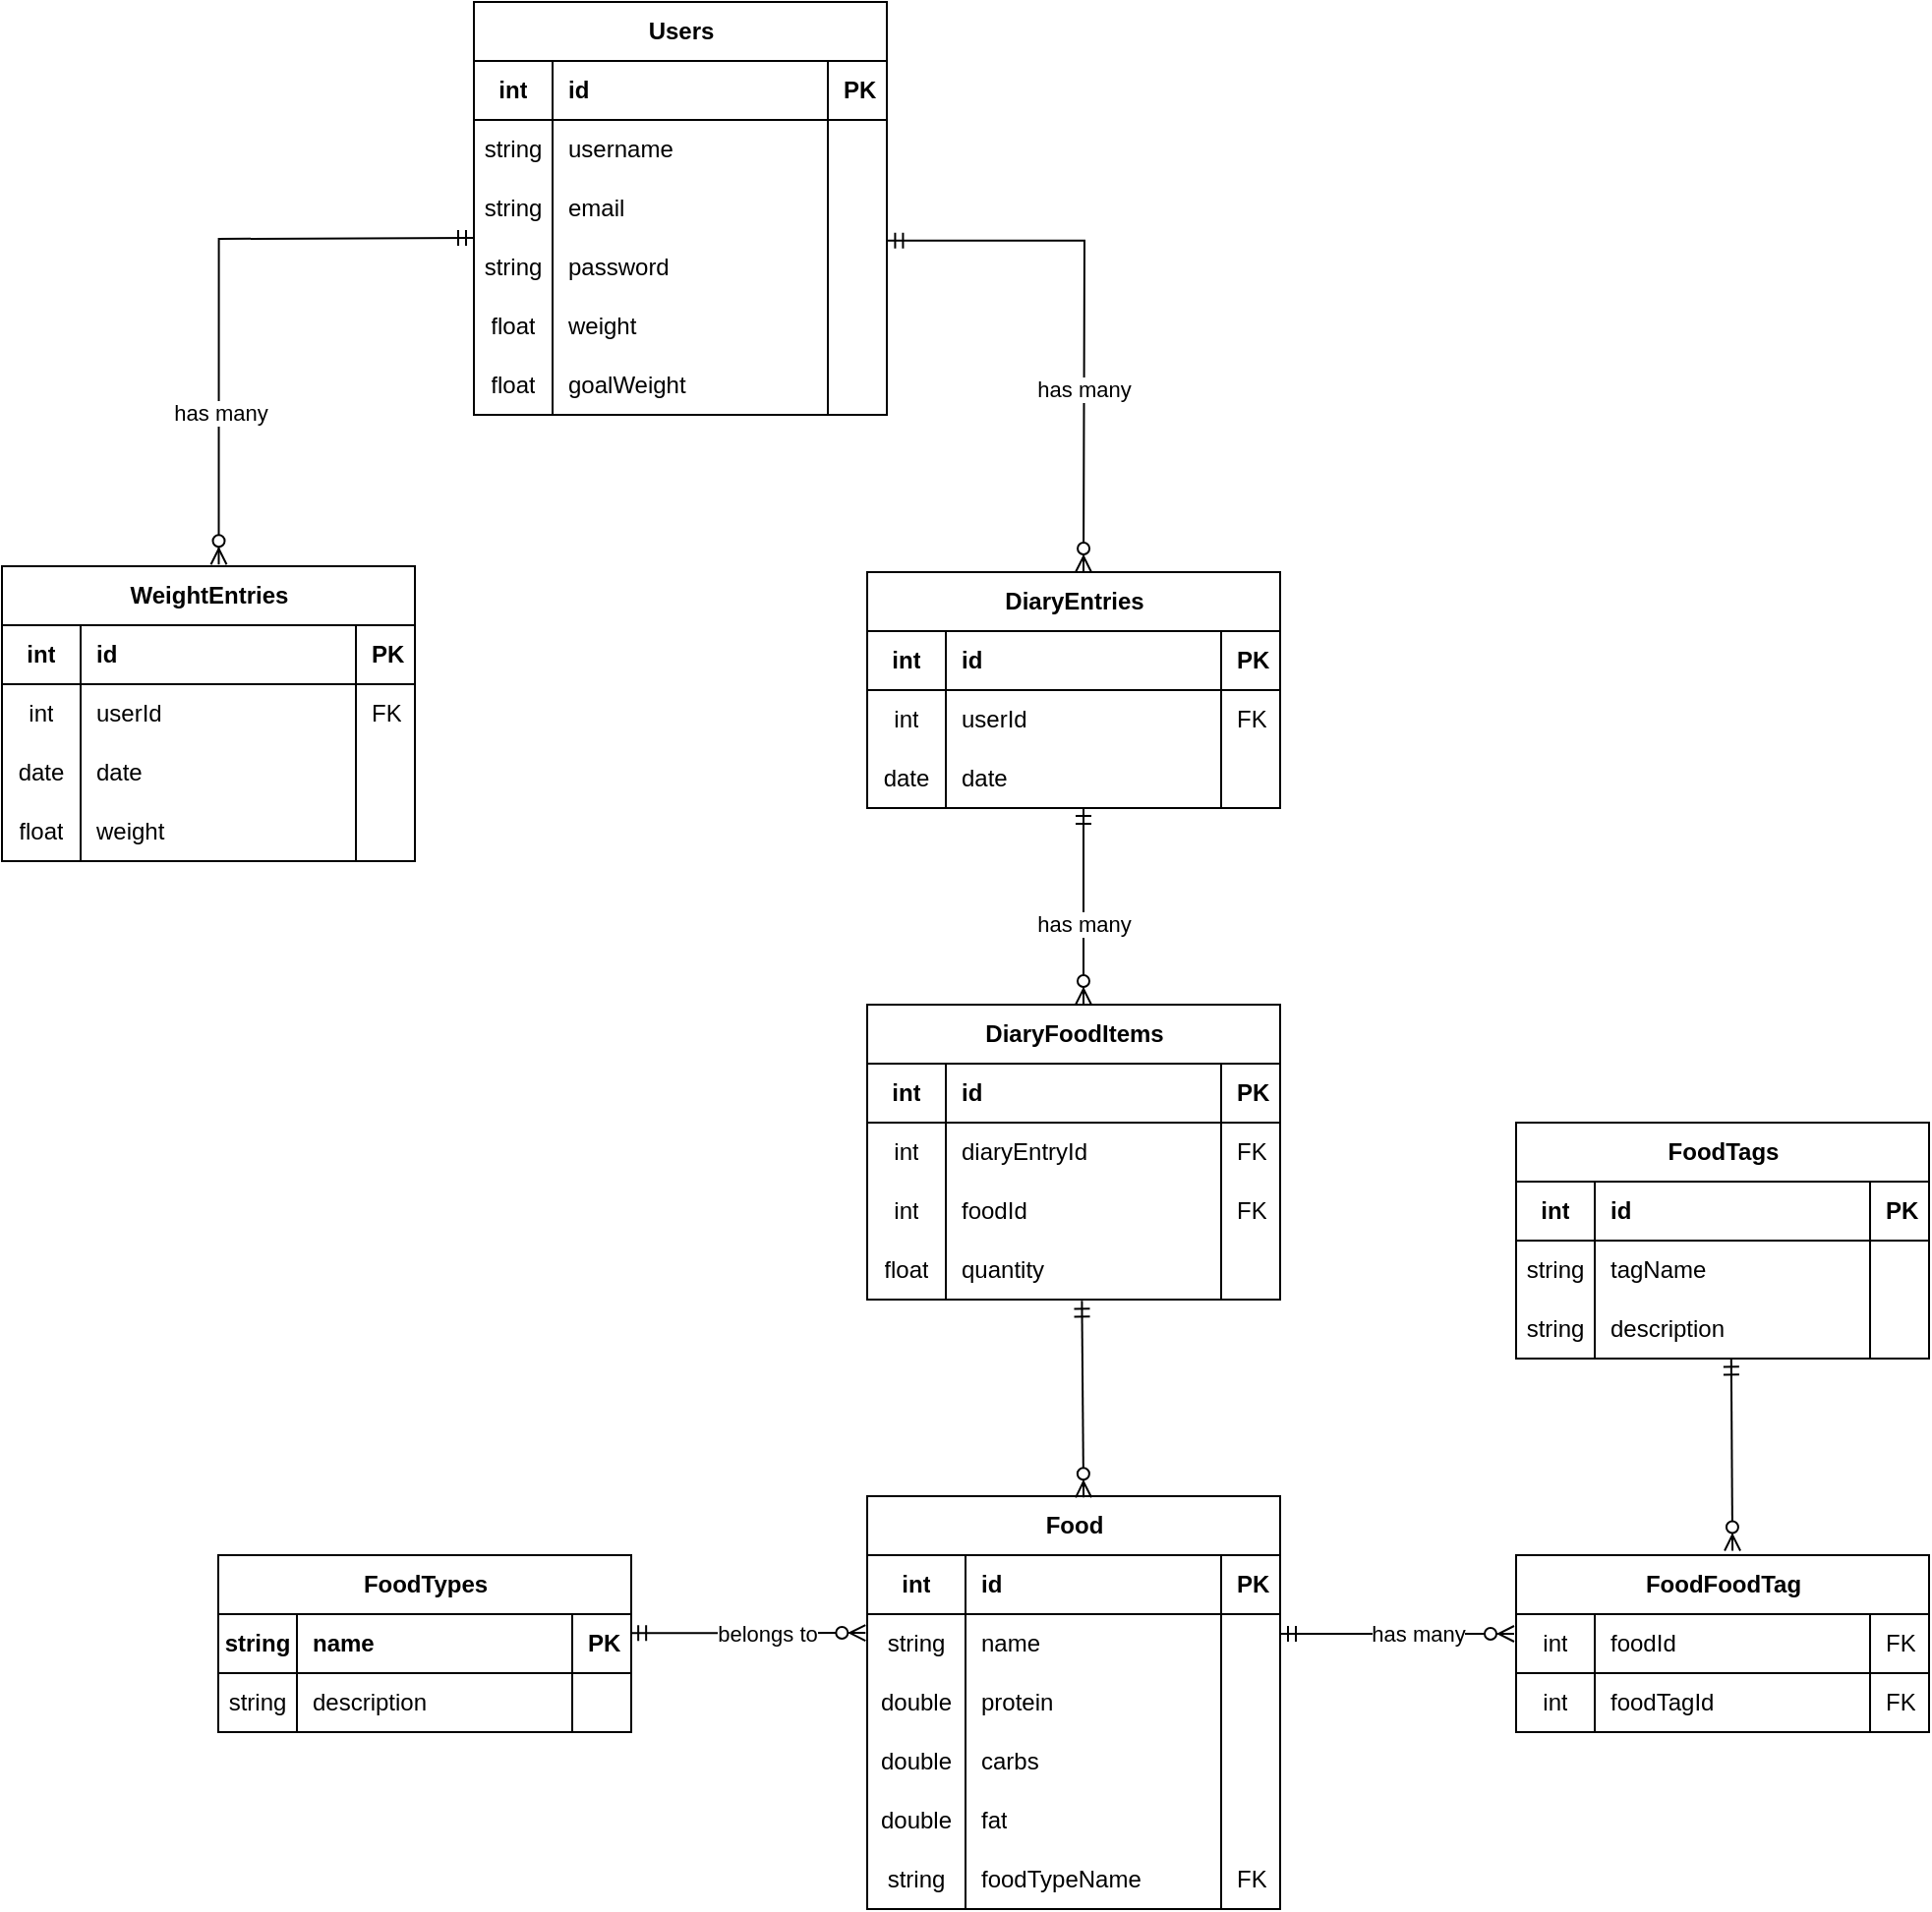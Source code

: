 <mxfile pages="2">
    <diagram name="FitnessApplication" id="R4_VE09My_seN4YoUXQo">
        <mxGraphModel dx="812" dy="626" grid="1" gridSize="10" guides="1" tooltips="1" connect="1" arrows="1" fold="1" page="1" pageScale="1" pageWidth="827" pageHeight="1169" math="0" shadow="0">
            <root>
                <mxCell id="0"/>
                <mxCell id="1" parent="0"/>
                <mxCell id="x-ly3oiJM4AQCLzRckQP-123" value="Users" style="shape=table;startSize=30;container=1;collapsible=1;childLayout=tableLayout;fixedRows=1;rowLines=0;fontStyle=1;align=center;resizeLast=1;html=1;" parent="1" vertex="1">
                    <mxGeometry x="280" y="130" width="210" height="210" as="geometry"/>
                </mxCell>
                <mxCell id="x-ly3oiJM4AQCLzRckQP-124" value="" style="shape=tableRow;horizontal=0;startSize=0;swimlaneHead=0;swimlaneBody=0;fillColor=none;collapsible=0;dropTarget=0;points=[[0,0.5],[1,0.5]];portConstraint=eastwest;top=0;left=0;right=0;bottom=1;fontColor=default;" parent="x-ly3oiJM4AQCLzRckQP-123" vertex="1">
                    <mxGeometry y="30" width="210" height="30" as="geometry"/>
                </mxCell>
                <mxCell id="x-ly3oiJM4AQCLzRckQP-125" value="int" style="shape=partialRectangle;connectable=0;fillColor=none;top=0;left=0;bottom=0;right=0;fontStyle=1;overflow=hidden;whiteSpace=wrap;html=1;fontColor=default;" parent="x-ly3oiJM4AQCLzRckQP-124" vertex="1">
                    <mxGeometry width="40" height="30" as="geometry">
                        <mxRectangle width="40" height="30" as="alternateBounds"/>
                    </mxGeometry>
                </mxCell>
                <mxCell id="x-ly3oiJM4AQCLzRckQP-126" value="id" style="shape=partialRectangle;connectable=0;fillColor=none;top=0;left=0;bottom=0;right=0;align=left;spacingLeft=6;fontStyle=1;overflow=hidden;whiteSpace=wrap;html=1;fontColor=default;" parent="x-ly3oiJM4AQCLzRckQP-124" vertex="1">
                    <mxGeometry x="40" width="140" height="30" as="geometry">
                        <mxRectangle width="140" height="30" as="alternateBounds"/>
                    </mxGeometry>
                </mxCell>
                <mxCell id="x-ly3oiJM4AQCLzRckQP-139" value="PK" style="shape=partialRectangle;connectable=0;fillColor=none;top=0;left=0;bottom=0;right=0;align=left;spacingLeft=6;fontStyle=1;overflow=hidden;whiteSpace=wrap;html=1;fontColor=default;" parent="x-ly3oiJM4AQCLzRckQP-124" vertex="1">
                    <mxGeometry x="180" width="30" height="30" as="geometry">
                        <mxRectangle width="30" height="30" as="alternateBounds"/>
                    </mxGeometry>
                </mxCell>
                <mxCell id="x-ly3oiJM4AQCLzRckQP-127" value="" style="shape=tableRow;horizontal=0;startSize=0;swimlaneHead=0;swimlaneBody=0;fillColor=none;collapsible=0;dropTarget=0;points=[[0,0.5],[1,0.5]];portConstraint=eastwest;top=0;left=0;right=0;bottom=0;fontColor=default;" parent="x-ly3oiJM4AQCLzRckQP-123" vertex="1">
                    <mxGeometry y="60" width="210" height="30" as="geometry"/>
                </mxCell>
                <mxCell id="x-ly3oiJM4AQCLzRckQP-128" value="string" style="shape=partialRectangle;connectable=0;fillColor=none;top=0;left=0;bottom=0;right=0;editable=1;overflow=hidden;whiteSpace=wrap;html=1;strokeWidth=1;fontColor=default;" parent="x-ly3oiJM4AQCLzRckQP-127" vertex="1">
                    <mxGeometry width="40" height="30" as="geometry">
                        <mxRectangle width="40" height="30" as="alternateBounds"/>
                    </mxGeometry>
                </mxCell>
                <mxCell id="x-ly3oiJM4AQCLzRckQP-129" value="username" style="shape=partialRectangle;connectable=0;fillColor=none;top=0;left=0;bottom=0;right=0;align=left;spacingLeft=6;overflow=hidden;whiteSpace=wrap;html=1;strokeWidth=1;fontColor=default;" parent="x-ly3oiJM4AQCLzRckQP-127" vertex="1">
                    <mxGeometry x="40" width="140" height="30" as="geometry">
                        <mxRectangle width="140" height="30" as="alternateBounds"/>
                    </mxGeometry>
                </mxCell>
                <mxCell id="x-ly3oiJM4AQCLzRckQP-140" style="shape=partialRectangle;connectable=0;fillColor=none;top=0;left=0;bottom=0;right=0;align=left;spacingLeft=6;overflow=hidden;whiteSpace=wrap;html=1;strokeWidth=1;fontColor=default;" parent="x-ly3oiJM4AQCLzRckQP-127" vertex="1">
                    <mxGeometry x="180" width="30" height="30" as="geometry">
                        <mxRectangle width="30" height="30" as="alternateBounds"/>
                    </mxGeometry>
                </mxCell>
                <mxCell id="x-ly3oiJM4AQCLzRckQP-130" value="" style="shape=tableRow;horizontal=0;startSize=0;swimlaneHead=0;swimlaneBody=0;fillColor=none;collapsible=0;dropTarget=0;points=[[0,0.5],[1,0.5]];portConstraint=eastwest;top=0;left=0;right=0;bottom=0;fontColor=default;" parent="x-ly3oiJM4AQCLzRckQP-123" vertex="1">
                    <mxGeometry y="90" width="210" height="30" as="geometry"/>
                </mxCell>
                <mxCell id="x-ly3oiJM4AQCLzRckQP-131" value="string" style="shape=partialRectangle;connectable=0;fillColor=none;top=0;left=0;bottom=0;right=0;editable=1;overflow=hidden;whiteSpace=wrap;html=1;fontColor=default;" parent="x-ly3oiJM4AQCLzRckQP-130" vertex="1">
                    <mxGeometry width="40" height="30" as="geometry">
                        <mxRectangle width="40" height="30" as="alternateBounds"/>
                    </mxGeometry>
                </mxCell>
                <mxCell id="x-ly3oiJM4AQCLzRckQP-132" value="email" style="shape=partialRectangle;connectable=0;fillColor=none;top=0;left=0;bottom=0;right=0;align=left;spacingLeft=6;overflow=hidden;whiteSpace=wrap;html=1;fontColor=default;" parent="x-ly3oiJM4AQCLzRckQP-130" vertex="1">
                    <mxGeometry x="40" width="140" height="30" as="geometry">
                        <mxRectangle width="140" height="30" as="alternateBounds"/>
                    </mxGeometry>
                </mxCell>
                <mxCell id="x-ly3oiJM4AQCLzRckQP-141" style="shape=partialRectangle;connectable=0;fillColor=none;top=0;left=0;bottom=0;right=0;align=left;spacingLeft=6;overflow=hidden;whiteSpace=wrap;html=1;fontColor=default;" parent="x-ly3oiJM4AQCLzRckQP-130" vertex="1">
                    <mxGeometry x="180" width="30" height="30" as="geometry">
                        <mxRectangle width="30" height="30" as="alternateBounds"/>
                    </mxGeometry>
                </mxCell>
                <mxCell id="x-ly3oiJM4AQCLzRckQP-133" value="" style="shape=tableRow;horizontal=0;startSize=0;swimlaneHead=0;swimlaneBody=0;fillColor=none;collapsible=0;dropTarget=0;points=[[0,0.5],[1,0.5]];portConstraint=eastwest;top=0;left=0;right=0;bottom=0;fontColor=default;" parent="x-ly3oiJM4AQCLzRckQP-123" vertex="1">
                    <mxGeometry y="120" width="210" height="30" as="geometry"/>
                </mxCell>
                <mxCell id="x-ly3oiJM4AQCLzRckQP-134" value="string" style="shape=partialRectangle;connectable=0;fillColor=none;top=0;left=0;bottom=0;right=0;editable=1;overflow=hidden;whiteSpace=wrap;html=1;fontColor=default;" parent="x-ly3oiJM4AQCLzRckQP-133" vertex="1">
                    <mxGeometry width="40" height="30" as="geometry">
                        <mxRectangle width="40" height="30" as="alternateBounds"/>
                    </mxGeometry>
                </mxCell>
                <mxCell id="x-ly3oiJM4AQCLzRckQP-135" value="password" style="shape=partialRectangle;connectable=0;fillColor=none;top=0;left=0;bottom=0;right=0;align=left;spacingLeft=6;overflow=hidden;whiteSpace=wrap;html=1;fontColor=default;" parent="x-ly3oiJM4AQCLzRckQP-133" vertex="1">
                    <mxGeometry x="40" width="140" height="30" as="geometry">
                        <mxRectangle width="140" height="30" as="alternateBounds"/>
                    </mxGeometry>
                </mxCell>
                <mxCell id="x-ly3oiJM4AQCLzRckQP-142" style="shape=partialRectangle;connectable=0;fillColor=none;top=0;left=0;bottom=0;right=0;align=left;spacingLeft=6;overflow=hidden;whiteSpace=wrap;html=1;fontColor=default;" parent="x-ly3oiJM4AQCLzRckQP-133" vertex="1">
                    <mxGeometry x="180" width="30" height="30" as="geometry">
                        <mxRectangle width="30" height="30" as="alternateBounds"/>
                    </mxGeometry>
                </mxCell>
                <mxCell id="x-ly3oiJM4AQCLzRckQP-146" style="shape=tableRow;horizontal=0;startSize=0;swimlaneHead=0;swimlaneBody=0;fillColor=none;collapsible=0;dropTarget=0;points=[[0,0.5],[1,0.5]];portConstraint=eastwest;top=0;left=0;right=0;bottom=0;fontColor=default;" parent="x-ly3oiJM4AQCLzRckQP-123" vertex="1">
                    <mxGeometry y="150" width="210" height="30" as="geometry"/>
                </mxCell>
                <mxCell id="x-ly3oiJM4AQCLzRckQP-147" value="float" style="shape=partialRectangle;connectable=0;fillColor=none;top=0;left=0;bottom=0;right=0;editable=1;overflow=hidden;whiteSpace=wrap;html=1;fontColor=default;" parent="x-ly3oiJM4AQCLzRckQP-146" vertex="1">
                    <mxGeometry width="40" height="30" as="geometry">
                        <mxRectangle width="40" height="30" as="alternateBounds"/>
                    </mxGeometry>
                </mxCell>
                <mxCell id="x-ly3oiJM4AQCLzRckQP-148" value="weight" style="shape=partialRectangle;connectable=0;fillColor=none;top=0;left=0;bottom=0;right=0;align=left;spacingLeft=6;overflow=hidden;whiteSpace=wrap;html=1;fontColor=default;" parent="x-ly3oiJM4AQCLzRckQP-146" vertex="1">
                    <mxGeometry x="40" width="140" height="30" as="geometry">
                        <mxRectangle width="140" height="30" as="alternateBounds"/>
                    </mxGeometry>
                </mxCell>
                <mxCell id="x-ly3oiJM4AQCLzRckQP-149" style="shape=partialRectangle;connectable=0;fillColor=none;top=0;left=0;bottom=0;right=0;align=left;spacingLeft=6;overflow=hidden;whiteSpace=wrap;html=1;fontColor=default;" parent="x-ly3oiJM4AQCLzRckQP-146" vertex="1">
                    <mxGeometry x="180" width="30" height="30" as="geometry">
                        <mxRectangle width="30" height="30" as="alternateBounds"/>
                    </mxGeometry>
                </mxCell>
                <mxCell id="x-ly3oiJM4AQCLzRckQP-150" style="shape=tableRow;horizontal=0;startSize=0;swimlaneHead=0;swimlaneBody=0;fillColor=none;collapsible=0;dropTarget=0;points=[[0,0.5],[1,0.5]];portConstraint=eastwest;top=0;left=0;right=0;bottom=0;fontColor=default;" parent="x-ly3oiJM4AQCLzRckQP-123" vertex="1">
                    <mxGeometry y="180" width="210" height="30" as="geometry"/>
                </mxCell>
                <mxCell id="x-ly3oiJM4AQCLzRckQP-151" value="float" style="shape=partialRectangle;connectable=0;fillColor=none;top=0;left=0;bottom=0;right=0;editable=1;overflow=hidden;whiteSpace=wrap;html=1;fontColor=default;" parent="x-ly3oiJM4AQCLzRckQP-150" vertex="1">
                    <mxGeometry width="40" height="30" as="geometry">
                        <mxRectangle width="40" height="30" as="alternateBounds"/>
                    </mxGeometry>
                </mxCell>
                <mxCell id="x-ly3oiJM4AQCLzRckQP-152" value="goalWeight" style="shape=partialRectangle;connectable=0;fillColor=none;top=0;left=0;bottom=0;right=0;align=left;spacingLeft=6;overflow=hidden;whiteSpace=wrap;html=1;fontColor=default;" parent="x-ly3oiJM4AQCLzRckQP-150" vertex="1">
                    <mxGeometry x="40" width="140" height="30" as="geometry">
                        <mxRectangle width="140" height="30" as="alternateBounds"/>
                    </mxGeometry>
                </mxCell>
                <mxCell id="x-ly3oiJM4AQCLzRckQP-153" style="shape=partialRectangle;connectable=0;fillColor=none;top=0;left=0;bottom=0;right=0;align=left;spacingLeft=6;overflow=hidden;whiteSpace=wrap;html=1;fontColor=default;" parent="x-ly3oiJM4AQCLzRckQP-150" vertex="1">
                    <mxGeometry x="180" width="30" height="30" as="geometry">
                        <mxRectangle width="30" height="30" as="alternateBounds"/>
                    </mxGeometry>
                </mxCell>
                <mxCell id="x-ly3oiJM4AQCLzRckQP-158" value="WeightEntries" style="shape=table;startSize=30;container=1;collapsible=1;childLayout=tableLayout;fixedRows=1;rowLines=0;fontStyle=1;align=center;resizeLast=1;html=1;" parent="1" vertex="1">
                    <mxGeometry x="40" y="417" width="210" height="150" as="geometry"/>
                </mxCell>
                <mxCell id="x-ly3oiJM4AQCLzRckQP-159" value="" style="shape=tableRow;horizontal=0;startSize=0;swimlaneHead=0;swimlaneBody=0;fillColor=none;collapsible=0;dropTarget=0;points=[[0,0.5],[1,0.5]];portConstraint=eastwest;top=0;left=0;right=0;bottom=1;fontColor=default;" parent="x-ly3oiJM4AQCLzRckQP-158" vertex="1">
                    <mxGeometry y="30" width="210" height="30" as="geometry"/>
                </mxCell>
                <mxCell id="x-ly3oiJM4AQCLzRckQP-160" value="int" style="shape=partialRectangle;connectable=0;fillColor=none;top=0;left=0;bottom=0;right=0;fontStyle=1;overflow=hidden;whiteSpace=wrap;html=1;fontColor=default;" parent="x-ly3oiJM4AQCLzRckQP-159" vertex="1">
                    <mxGeometry width="40" height="30" as="geometry">
                        <mxRectangle width="40" height="30" as="alternateBounds"/>
                    </mxGeometry>
                </mxCell>
                <mxCell id="x-ly3oiJM4AQCLzRckQP-161" value="id" style="shape=partialRectangle;connectable=0;fillColor=none;top=0;left=0;bottom=0;right=0;align=left;spacingLeft=6;fontStyle=1;overflow=hidden;whiteSpace=wrap;html=1;fontColor=default;" parent="x-ly3oiJM4AQCLzRckQP-159" vertex="1">
                    <mxGeometry x="40" width="140" height="30" as="geometry">
                        <mxRectangle width="140" height="30" as="alternateBounds"/>
                    </mxGeometry>
                </mxCell>
                <mxCell id="x-ly3oiJM4AQCLzRckQP-162" value="PK" style="shape=partialRectangle;connectable=0;fillColor=none;top=0;left=0;bottom=0;right=0;align=left;spacingLeft=6;fontStyle=1;overflow=hidden;whiteSpace=wrap;html=1;fontColor=default;" parent="x-ly3oiJM4AQCLzRckQP-159" vertex="1">
                    <mxGeometry x="180" width="30" height="30" as="geometry">
                        <mxRectangle width="30" height="30" as="alternateBounds"/>
                    </mxGeometry>
                </mxCell>
                <mxCell id="x-ly3oiJM4AQCLzRckQP-163" value="" style="shape=tableRow;horizontal=0;startSize=0;swimlaneHead=0;swimlaneBody=0;fillColor=none;collapsible=0;dropTarget=0;points=[[0,0.5],[1,0.5]];portConstraint=eastwest;top=0;left=0;right=0;bottom=0;fontColor=default;" parent="x-ly3oiJM4AQCLzRckQP-158" vertex="1">
                    <mxGeometry y="60" width="210" height="30" as="geometry"/>
                </mxCell>
                <mxCell id="x-ly3oiJM4AQCLzRckQP-164" value="int" style="shape=partialRectangle;connectable=0;fillColor=none;top=0;left=0;bottom=0;right=0;editable=1;overflow=hidden;whiteSpace=wrap;html=1;strokeWidth=1;fontColor=default;" parent="x-ly3oiJM4AQCLzRckQP-163" vertex="1">
                    <mxGeometry width="40" height="30" as="geometry">
                        <mxRectangle width="40" height="30" as="alternateBounds"/>
                    </mxGeometry>
                </mxCell>
                <mxCell id="x-ly3oiJM4AQCLzRckQP-165" value="userId" style="shape=partialRectangle;connectable=0;fillColor=none;top=0;left=0;bottom=0;right=0;align=left;spacingLeft=6;overflow=hidden;whiteSpace=wrap;html=1;strokeWidth=1;fontColor=default;" parent="x-ly3oiJM4AQCLzRckQP-163" vertex="1">
                    <mxGeometry x="40" width="140" height="30" as="geometry">
                        <mxRectangle width="140" height="30" as="alternateBounds"/>
                    </mxGeometry>
                </mxCell>
                <mxCell id="x-ly3oiJM4AQCLzRckQP-166" value="FK" style="shape=partialRectangle;connectable=0;fillColor=none;top=0;left=0;bottom=0;right=0;align=left;spacingLeft=6;overflow=hidden;whiteSpace=wrap;html=1;strokeWidth=1;fontColor=default;" parent="x-ly3oiJM4AQCLzRckQP-163" vertex="1">
                    <mxGeometry x="180" width="30" height="30" as="geometry">
                        <mxRectangle width="30" height="30" as="alternateBounds"/>
                    </mxGeometry>
                </mxCell>
                <mxCell id="x-ly3oiJM4AQCLzRckQP-167" value="" style="shape=tableRow;horizontal=0;startSize=0;swimlaneHead=0;swimlaneBody=0;fillColor=none;collapsible=0;dropTarget=0;points=[[0,0.5],[1,0.5]];portConstraint=eastwest;top=0;left=0;right=0;bottom=0;fontColor=default;" parent="x-ly3oiJM4AQCLzRckQP-158" vertex="1">
                    <mxGeometry y="90" width="210" height="30" as="geometry"/>
                </mxCell>
                <mxCell id="x-ly3oiJM4AQCLzRckQP-168" value="date" style="shape=partialRectangle;connectable=0;fillColor=none;top=0;left=0;bottom=0;right=0;editable=1;overflow=hidden;whiteSpace=wrap;html=1;fontColor=default;" parent="x-ly3oiJM4AQCLzRckQP-167" vertex="1">
                    <mxGeometry width="40" height="30" as="geometry">
                        <mxRectangle width="40" height="30" as="alternateBounds"/>
                    </mxGeometry>
                </mxCell>
                <mxCell id="x-ly3oiJM4AQCLzRckQP-169" value="date" style="shape=partialRectangle;connectable=0;fillColor=none;top=0;left=0;bottom=0;right=0;align=left;spacingLeft=6;overflow=hidden;whiteSpace=wrap;html=1;fontColor=default;" parent="x-ly3oiJM4AQCLzRckQP-167" vertex="1">
                    <mxGeometry x="40" width="140" height="30" as="geometry">
                        <mxRectangle width="140" height="30" as="alternateBounds"/>
                    </mxGeometry>
                </mxCell>
                <mxCell id="x-ly3oiJM4AQCLzRckQP-170" style="shape=partialRectangle;connectable=0;fillColor=none;top=0;left=0;bottom=0;right=0;align=left;spacingLeft=6;overflow=hidden;whiteSpace=wrap;html=1;fontColor=default;" parent="x-ly3oiJM4AQCLzRckQP-167" vertex="1">
                    <mxGeometry x="180" width="30" height="30" as="geometry">
                        <mxRectangle width="30" height="30" as="alternateBounds"/>
                    </mxGeometry>
                </mxCell>
                <mxCell id="x-ly3oiJM4AQCLzRckQP-171" value="" style="shape=tableRow;horizontal=0;startSize=0;swimlaneHead=0;swimlaneBody=0;fillColor=none;collapsible=0;dropTarget=0;points=[[0,0.5],[1,0.5]];portConstraint=eastwest;top=0;left=0;right=0;bottom=0;fontColor=default;" parent="x-ly3oiJM4AQCLzRckQP-158" vertex="1">
                    <mxGeometry y="120" width="210" height="30" as="geometry"/>
                </mxCell>
                <mxCell id="x-ly3oiJM4AQCLzRckQP-172" value="float" style="shape=partialRectangle;connectable=0;fillColor=none;top=0;left=0;bottom=0;right=0;editable=1;overflow=hidden;whiteSpace=wrap;html=1;fontColor=default;" parent="x-ly3oiJM4AQCLzRckQP-171" vertex="1">
                    <mxGeometry width="40" height="30" as="geometry">
                        <mxRectangle width="40" height="30" as="alternateBounds"/>
                    </mxGeometry>
                </mxCell>
                <mxCell id="x-ly3oiJM4AQCLzRckQP-173" value="weight" style="shape=partialRectangle;connectable=0;fillColor=none;top=0;left=0;bottom=0;right=0;align=left;spacingLeft=6;overflow=hidden;whiteSpace=wrap;html=1;fontColor=default;" parent="x-ly3oiJM4AQCLzRckQP-171" vertex="1">
                    <mxGeometry x="40" width="140" height="30" as="geometry">
                        <mxRectangle width="140" height="30" as="alternateBounds"/>
                    </mxGeometry>
                </mxCell>
                <mxCell id="x-ly3oiJM4AQCLzRckQP-174" style="shape=partialRectangle;connectable=0;fillColor=none;top=0;left=0;bottom=0;right=0;align=left;spacingLeft=6;overflow=hidden;whiteSpace=wrap;html=1;fontColor=default;" parent="x-ly3oiJM4AQCLzRckQP-171" vertex="1">
                    <mxGeometry x="180" width="30" height="30" as="geometry">
                        <mxRectangle width="30" height="30" as="alternateBounds"/>
                    </mxGeometry>
                </mxCell>
                <mxCell id="x-ly3oiJM4AQCLzRckQP-183" value="DiaryEntries" style="shape=table;startSize=30;container=1;collapsible=1;childLayout=tableLayout;fixedRows=1;rowLines=0;fontStyle=1;align=center;resizeLast=1;html=1;" parent="1" vertex="1">
                    <mxGeometry x="480" y="420" width="210" height="120" as="geometry"/>
                </mxCell>
                <mxCell id="x-ly3oiJM4AQCLzRckQP-184" value="" style="shape=tableRow;horizontal=0;startSize=0;swimlaneHead=0;swimlaneBody=0;fillColor=none;collapsible=0;dropTarget=0;points=[[0,0.5],[1,0.5]];portConstraint=eastwest;top=0;left=0;right=0;bottom=1;fontColor=default;" parent="x-ly3oiJM4AQCLzRckQP-183" vertex="1">
                    <mxGeometry y="30" width="210" height="30" as="geometry"/>
                </mxCell>
                <mxCell id="x-ly3oiJM4AQCLzRckQP-185" value="int" style="shape=partialRectangle;connectable=0;fillColor=none;top=0;left=0;bottom=0;right=0;fontStyle=1;overflow=hidden;whiteSpace=wrap;html=1;fontColor=default;" parent="x-ly3oiJM4AQCLzRckQP-184" vertex="1">
                    <mxGeometry width="40" height="30" as="geometry">
                        <mxRectangle width="40" height="30" as="alternateBounds"/>
                    </mxGeometry>
                </mxCell>
                <mxCell id="x-ly3oiJM4AQCLzRckQP-186" value="id" style="shape=partialRectangle;connectable=0;fillColor=none;top=0;left=0;bottom=0;right=0;align=left;spacingLeft=6;fontStyle=1;overflow=hidden;whiteSpace=wrap;html=1;fontColor=default;" parent="x-ly3oiJM4AQCLzRckQP-184" vertex="1">
                    <mxGeometry x="40" width="140" height="30" as="geometry">
                        <mxRectangle width="140" height="30" as="alternateBounds"/>
                    </mxGeometry>
                </mxCell>
                <mxCell id="x-ly3oiJM4AQCLzRckQP-187" value="PK" style="shape=partialRectangle;connectable=0;fillColor=none;top=0;left=0;bottom=0;right=0;align=left;spacingLeft=6;fontStyle=1;overflow=hidden;whiteSpace=wrap;html=1;fontColor=default;" parent="x-ly3oiJM4AQCLzRckQP-184" vertex="1">
                    <mxGeometry x="180" width="30" height="30" as="geometry">
                        <mxRectangle width="30" height="30" as="alternateBounds"/>
                    </mxGeometry>
                </mxCell>
                <mxCell id="x-ly3oiJM4AQCLzRckQP-188" value="" style="shape=tableRow;horizontal=0;startSize=0;swimlaneHead=0;swimlaneBody=0;fillColor=none;collapsible=0;dropTarget=0;points=[[0,0.5],[1,0.5]];portConstraint=eastwest;top=0;left=0;right=0;bottom=0;fontColor=default;" parent="x-ly3oiJM4AQCLzRckQP-183" vertex="1">
                    <mxGeometry y="60" width="210" height="30" as="geometry"/>
                </mxCell>
                <mxCell id="x-ly3oiJM4AQCLzRckQP-189" value="int" style="shape=partialRectangle;connectable=0;fillColor=none;top=0;left=0;bottom=0;right=0;editable=1;overflow=hidden;whiteSpace=wrap;html=1;strokeWidth=1;fontColor=default;" parent="x-ly3oiJM4AQCLzRckQP-188" vertex="1">
                    <mxGeometry width="40" height="30" as="geometry">
                        <mxRectangle width="40" height="30" as="alternateBounds"/>
                    </mxGeometry>
                </mxCell>
                <mxCell id="x-ly3oiJM4AQCLzRckQP-190" value="userId" style="shape=partialRectangle;connectable=0;fillColor=none;top=0;left=0;bottom=0;right=0;align=left;spacingLeft=6;overflow=hidden;whiteSpace=wrap;html=1;strokeWidth=1;fontColor=default;" parent="x-ly3oiJM4AQCLzRckQP-188" vertex="1">
                    <mxGeometry x="40" width="140" height="30" as="geometry">
                        <mxRectangle width="140" height="30" as="alternateBounds"/>
                    </mxGeometry>
                </mxCell>
                <mxCell id="x-ly3oiJM4AQCLzRckQP-191" value="FK" style="shape=partialRectangle;connectable=0;fillColor=none;top=0;left=0;bottom=0;right=0;align=left;spacingLeft=6;overflow=hidden;whiteSpace=wrap;html=1;strokeWidth=1;fontColor=default;" parent="x-ly3oiJM4AQCLzRckQP-188" vertex="1">
                    <mxGeometry x="180" width="30" height="30" as="geometry">
                        <mxRectangle width="30" height="30" as="alternateBounds"/>
                    </mxGeometry>
                </mxCell>
                <mxCell id="x-ly3oiJM4AQCLzRckQP-192" value="" style="shape=tableRow;horizontal=0;startSize=0;swimlaneHead=0;swimlaneBody=0;fillColor=none;collapsible=0;dropTarget=0;points=[[0,0.5],[1,0.5]];portConstraint=eastwest;top=0;left=0;right=0;bottom=0;fontColor=default;" parent="x-ly3oiJM4AQCLzRckQP-183" vertex="1">
                    <mxGeometry y="90" width="210" height="30" as="geometry"/>
                </mxCell>
                <mxCell id="x-ly3oiJM4AQCLzRckQP-193" value="date" style="shape=partialRectangle;connectable=0;fillColor=none;top=0;left=0;bottom=0;right=0;editable=1;overflow=hidden;whiteSpace=wrap;html=1;fontColor=default;" parent="x-ly3oiJM4AQCLzRckQP-192" vertex="1">
                    <mxGeometry width="40" height="30" as="geometry">
                        <mxRectangle width="40" height="30" as="alternateBounds"/>
                    </mxGeometry>
                </mxCell>
                <mxCell id="x-ly3oiJM4AQCLzRckQP-194" value="date" style="shape=partialRectangle;connectable=0;fillColor=none;top=0;left=0;bottom=0;right=0;align=left;spacingLeft=6;overflow=hidden;whiteSpace=wrap;html=1;fontColor=default;" parent="x-ly3oiJM4AQCLzRckQP-192" vertex="1">
                    <mxGeometry x="40" width="140" height="30" as="geometry">
                        <mxRectangle width="140" height="30" as="alternateBounds"/>
                    </mxGeometry>
                </mxCell>
                <mxCell id="x-ly3oiJM4AQCLzRckQP-195" style="shape=partialRectangle;connectable=0;fillColor=none;top=0;left=0;bottom=0;right=0;align=left;spacingLeft=6;overflow=hidden;whiteSpace=wrap;html=1;fontColor=default;" parent="x-ly3oiJM4AQCLzRckQP-192" vertex="1">
                    <mxGeometry x="180" width="30" height="30" as="geometry">
                        <mxRectangle width="30" height="30" as="alternateBounds"/>
                    </mxGeometry>
                </mxCell>
                <mxCell id="x-ly3oiJM4AQCLzRckQP-200" value="DiaryFoodItems" style="shape=table;startSize=30;container=1;collapsible=1;childLayout=tableLayout;fixedRows=1;rowLines=0;fontStyle=1;align=center;resizeLast=1;html=1;" parent="1" vertex="1">
                    <mxGeometry x="480" y="640" width="210" height="150" as="geometry"/>
                </mxCell>
                <mxCell id="x-ly3oiJM4AQCLzRckQP-201" value="" style="shape=tableRow;horizontal=0;startSize=0;swimlaneHead=0;swimlaneBody=0;fillColor=none;collapsible=0;dropTarget=0;points=[[0,0.5],[1,0.5]];portConstraint=eastwest;top=0;left=0;right=0;bottom=1;fontColor=default;" parent="x-ly3oiJM4AQCLzRckQP-200" vertex="1">
                    <mxGeometry y="30" width="210" height="30" as="geometry"/>
                </mxCell>
                <mxCell id="x-ly3oiJM4AQCLzRckQP-202" value="int" style="shape=partialRectangle;connectable=0;fillColor=none;top=0;left=0;bottom=0;right=0;fontStyle=1;overflow=hidden;whiteSpace=wrap;html=1;fontColor=default;" parent="x-ly3oiJM4AQCLzRckQP-201" vertex="1">
                    <mxGeometry width="40" height="30" as="geometry">
                        <mxRectangle width="40" height="30" as="alternateBounds"/>
                    </mxGeometry>
                </mxCell>
                <mxCell id="x-ly3oiJM4AQCLzRckQP-203" value="id" style="shape=partialRectangle;connectable=0;fillColor=none;top=0;left=0;bottom=0;right=0;align=left;spacingLeft=6;fontStyle=1;overflow=hidden;whiteSpace=wrap;html=1;fontColor=default;" parent="x-ly3oiJM4AQCLzRckQP-201" vertex="1">
                    <mxGeometry x="40" width="140" height="30" as="geometry">
                        <mxRectangle width="140" height="30" as="alternateBounds"/>
                    </mxGeometry>
                </mxCell>
                <mxCell id="x-ly3oiJM4AQCLzRckQP-204" value="PK" style="shape=partialRectangle;connectable=0;fillColor=none;top=0;left=0;bottom=0;right=0;align=left;spacingLeft=6;fontStyle=1;overflow=hidden;whiteSpace=wrap;html=1;fontColor=default;" parent="x-ly3oiJM4AQCLzRckQP-201" vertex="1">
                    <mxGeometry x="180" width="30" height="30" as="geometry">
                        <mxRectangle width="30" height="30" as="alternateBounds"/>
                    </mxGeometry>
                </mxCell>
                <mxCell id="x-ly3oiJM4AQCLzRckQP-205" value="" style="shape=tableRow;horizontal=0;startSize=0;swimlaneHead=0;swimlaneBody=0;fillColor=none;collapsible=0;dropTarget=0;points=[[0,0.5],[1,0.5]];portConstraint=eastwest;top=0;left=0;right=0;bottom=0;fontColor=default;" parent="x-ly3oiJM4AQCLzRckQP-200" vertex="1">
                    <mxGeometry y="60" width="210" height="30" as="geometry"/>
                </mxCell>
                <mxCell id="x-ly3oiJM4AQCLzRckQP-206" value="int" style="shape=partialRectangle;connectable=0;fillColor=none;top=0;left=0;bottom=0;right=0;editable=1;overflow=hidden;whiteSpace=wrap;html=1;strokeWidth=1;fontColor=default;" parent="x-ly3oiJM4AQCLzRckQP-205" vertex="1">
                    <mxGeometry width="40" height="30" as="geometry">
                        <mxRectangle width="40" height="30" as="alternateBounds"/>
                    </mxGeometry>
                </mxCell>
                <mxCell id="x-ly3oiJM4AQCLzRckQP-207" value="diaryEntryId" style="shape=partialRectangle;connectable=0;fillColor=none;top=0;left=0;bottom=0;right=0;align=left;spacingLeft=6;overflow=hidden;whiteSpace=wrap;html=1;strokeWidth=1;fontColor=default;" parent="x-ly3oiJM4AQCLzRckQP-205" vertex="1">
                    <mxGeometry x="40" width="140" height="30" as="geometry">
                        <mxRectangle width="140" height="30" as="alternateBounds"/>
                    </mxGeometry>
                </mxCell>
                <mxCell id="x-ly3oiJM4AQCLzRckQP-208" value="FK" style="shape=partialRectangle;connectable=0;fillColor=none;top=0;left=0;bottom=0;right=0;align=left;spacingLeft=6;overflow=hidden;whiteSpace=wrap;html=1;strokeWidth=1;fontColor=default;" parent="x-ly3oiJM4AQCLzRckQP-205" vertex="1">
                    <mxGeometry x="180" width="30" height="30" as="geometry">
                        <mxRectangle width="30" height="30" as="alternateBounds"/>
                    </mxGeometry>
                </mxCell>
                <mxCell id="x-ly3oiJM4AQCLzRckQP-209" value="" style="shape=tableRow;horizontal=0;startSize=0;swimlaneHead=0;swimlaneBody=0;fillColor=none;collapsible=0;dropTarget=0;points=[[0,0.5],[1,0.5]];portConstraint=eastwest;top=0;left=0;right=0;bottom=0;fontColor=default;" parent="x-ly3oiJM4AQCLzRckQP-200" vertex="1">
                    <mxGeometry y="90" width="210" height="30" as="geometry"/>
                </mxCell>
                <mxCell id="x-ly3oiJM4AQCLzRckQP-210" value="int" style="shape=partialRectangle;connectable=0;fillColor=none;top=0;left=0;bottom=0;right=0;editable=1;overflow=hidden;whiteSpace=wrap;html=1;fontColor=default;" parent="x-ly3oiJM4AQCLzRckQP-209" vertex="1">
                    <mxGeometry width="40" height="30" as="geometry">
                        <mxRectangle width="40" height="30" as="alternateBounds"/>
                    </mxGeometry>
                </mxCell>
                <mxCell id="x-ly3oiJM4AQCLzRckQP-211" value="foodId" style="shape=partialRectangle;connectable=0;fillColor=none;top=0;left=0;bottom=0;right=0;align=left;spacingLeft=6;overflow=hidden;whiteSpace=wrap;html=1;fontColor=default;" parent="x-ly3oiJM4AQCLzRckQP-209" vertex="1">
                    <mxGeometry x="40" width="140" height="30" as="geometry">
                        <mxRectangle width="140" height="30" as="alternateBounds"/>
                    </mxGeometry>
                </mxCell>
                <mxCell id="x-ly3oiJM4AQCLzRckQP-212" value="FK" style="shape=partialRectangle;connectable=0;fillColor=none;top=0;left=0;bottom=0;right=0;align=left;spacingLeft=6;overflow=hidden;whiteSpace=wrap;html=1;fontColor=default;" parent="x-ly3oiJM4AQCLzRckQP-209" vertex="1">
                    <mxGeometry x="180" width="30" height="30" as="geometry">
                        <mxRectangle width="30" height="30" as="alternateBounds"/>
                    </mxGeometry>
                </mxCell>
                <mxCell id="x-ly3oiJM4AQCLzRckQP-213" style="shape=tableRow;horizontal=0;startSize=0;swimlaneHead=0;swimlaneBody=0;fillColor=none;collapsible=0;dropTarget=0;points=[[0,0.5],[1,0.5]];portConstraint=eastwest;top=0;left=0;right=0;bottom=0;fontColor=default;" parent="x-ly3oiJM4AQCLzRckQP-200" vertex="1">
                    <mxGeometry y="120" width="210" height="30" as="geometry"/>
                </mxCell>
                <mxCell id="x-ly3oiJM4AQCLzRckQP-214" value="float" style="shape=partialRectangle;connectable=0;fillColor=none;top=0;left=0;bottom=0;right=0;editable=1;overflow=hidden;whiteSpace=wrap;html=1;fontColor=default;" parent="x-ly3oiJM4AQCLzRckQP-213" vertex="1">
                    <mxGeometry width="40" height="30" as="geometry">
                        <mxRectangle width="40" height="30" as="alternateBounds"/>
                    </mxGeometry>
                </mxCell>
                <mxCell id="x-ly3oiJM4AQCLzRckQP-215" value="quantity" style="shape=partialRectangle;connectable=0;fillColor=none;top=0;left=0;bottom=0;right=0;align=left;spacingLeft=6;overflow=hidden;whiteSpace=wrap;html=1;fontColor=default;" parent="x-ly3oiJM4AQCLzRckQP-213" vertex="1">
                    <mxGeometry x="40" width="140" height="30" as="geometry">
                        <mxRectangle width="140" height="30" as="alternateBounds"/>
                    </mxGeometry>
                </mxCell>
                <mxCell id="x-ly3oiJM4AQCLzRckQP-216" style="shape=partialRectangle;connectable=0;fillColor=none;top=0;left=0;bottom=0;right=0;align=left;spacingLeft=6;overflow=hidden;whiteSpace=wrap;html=1;fontColor=default;" parent="x-ly3oiJM4AQCLzRckQP-213" vertex="1">
                    <mxGeometry x="180" width="30" height="30" as="geometry">
                        <mxRectangle width="30" height="30" as="alternateBounds"/>
                    </mxGeometry>
                </mxCell>
                <mxCell id="x-ly3oiJM4AQCLzRckQP-217" value="Food" style="shape=table;startSize=30;container=1;collapsible=1;childLayout=tableLayout;fixedRows=1;rowLines=0;fontStyle=1;align=center;resizeLast=1;html=1;" parent="1" vertex="1">
                    <mxGeometry x="480" y="890" width="210" height="210" as="geometry"/>
                </mxCell>
                <mxCell id="x-ly3oiJM4AQCLzRckQP-218" value="" style="shape=tableRow;horizontal=0;startSize=0;swimlaneHead=0;swimlaneBody=0;fillColor=none;collapsible=0;dropTarget=0;points=[[0,0.5],[1,0.5]];portConstraint=eastwest;top=0;left=0;right=0;bottom=1;fontColor=default;" parent="x-ly3oiJM4AQCLzRckQP-217" vertex="1">
                    <mxGeometry y="30" width="210" height="30" as="geometry"/>
                </mxCell>
                <mxCell id="x-ly3oiJM4AQCLzRckQP-219" value="int" style="shape=partialRectangle;connectable=0;fillColor=none;top=0;left=0;bottom=0;right=0;fontStyle=1;overflow=hidden;whiteSpace=wrap;html=1;fontColor=default;" parent="x-ly3oiJM4AQCLzRckQP-218" vertex="1">
                    <mxGeometry width="50" height="30" as="geometry">
                        <mxRectangle width="50" height="30" as="alternateBounds"/>
                    </mxGeometry>
                </mxCell>
                <mxCell id="x-ly3oiJM4AQCLzRckQP-220" value="id" style="shape=partialRectangle;connectable=0;fillColor=none;top=0;left=0;bottom=0;right=0;align=left;spacingLeft=6;fontStyle=1;overflow=hidden;whiteSpace=wrap;html=1;fontColor=default;" parent="x-ly3oiJM4AQCLzRckQP-218" vertex="1">
                    <mxGeometry x="50" width="130" height="30" as="geometry">
                        <mxRectangle width="130" height="30" as="alternateBounds"/>
                    </mxGeometry>
                </mxCell>
                <mxCell id="x-ly3oiJM4AQCLzRckQP-221" value="PK" style="shape=partialRectangle;connectable=0;fillColor=none;top=0;left=0;bottom=0;right=0;align=left;spacingLeft=6;fontStyle=1;overflow=hidden;whiteSpace=wrap;html=1;fontColor=default;" parent="x-ly3oiJM4AQCLzRckQP-218" vertex="1">
                    <mxGeometry x="180" width="30" height="30" as="geometry">
                        <mxRectangle width="30" height="30" as="alternateBounds"/>
                    </mxGeometry>
                </mxCell>
                <mxCell id="x-ly3oiJM4AQCLzRckQP-222" value="" style="shape=tableRow;horizontal=0;startSize=0;swimlaneHead=0;swimlaneBody=0;fillColor=none;collapsible=0;dropTarget=0;points=[[0,0.5],[1,0.5]];portConstraint=eastwest;top=0;left=0;right=0;bottom=0;fontColor=default;" parent="x-ly3oiJM4AQCLzRckQP-217" vertex="1">
                    <mxGeometry y="60" width="210" height="30" as="geometry"/>
                </mxCell>
                <mxCell id="x-ly3oiJM4AQCLzRckQP-223" value="string" style="shape=partialRectangle;connectable=0;fillColor=none;top=0;left=0;bottom=0;right=0;editable=1;overflow=hidden;whiteSpace=wrap;html=1;strokeWidth=1;fontColor=default;" parent="x-ly3oiJM4AQCLzRckQP-222" vertex="1">
                    <mxGeometry width="50" height="30" as="geometry">
                        <mxRectangle width="50" height="30" as="alternateBounds"/>
                    </mxGeometry>
                </mxCell>
                <mxCell id="x-ly3oiJM4AQCLzRckQP-224" value="name" style="shape=partialRectangle;connectable=0;fillColor=none;top=0;left=0;bottom=0;right=0;align=left;spacingLeft=6;overflow=hidden;whiteSpace=wrap;html=1;strokeWidth=1;fontColor=default;" parent="x-ly3oiJM4AQCLzRckQP-222" vertex="1">
                    <mxGeometry x="50" width="130" height="30" as="geometry">
                        <mxRectangle width="130" height="30" as="alternateBounds"/>
                    </mxGeometry>
                </mxCell>
                <mxCell id="x-ly3oiJM4AQCLzRckQP-225" value="" style="shape=partialRectangle;connectable=0;fillColor=none;top=0;left=0;bottom=0;right=0;align=left;spacingLeft=6;overflow=hidden;whiteSpace=wrap;html=1;strokeWidth=1;fontColor=default;" parent="x-ly3oiJM4AQCLzRckQP-222" vertex="1">
                    <mxGeometry x="180" width="30" height="30" as="geometry">
                        <mxRectangle width="30" height="30" as="alternateBounds"/>
                    </mxGeometry>
                </mxCell>
                <mxCell id="x-ly3oiJM4AQCLzRckQP-226" value="" style="shape=tableRow;horizontal=0;startSize=0;swimlaneHead=0;swimlaneBody=0;fillColor=none;collapsible=0;dropTarget=0;points=[[0,0.5],[1,0.5]];portConstraint=eastwest;top=0;left=0;right=0;bottom=0;fontColor=default;" parent="x-ly3oiJM4AQCLzRckQP-217" vertex="1">
                    <mxGeometry y="90" width="210" height="30" as="geometry"/>
                </mxCell>
                <mxCell id="x-ly3oiJM4AQCLzRckQP-227" value="double" style="shape=partialRectangle;connectable=0;fillColor=none;top=0;left=0;bottom=0;right=0;editable=1;overflow=hidden;whiteSpace=wrap;html=1;fontColor=default;" parent="x-ly3oiJM4AQCLzRckQP-226" vertex="1">
                    <mxGeometry width="50" height="30" as="geometry">
                        <mxRectangle width="50" height="30" as="alternateBounds"/>
                    </mxGeometry>
                </mxCell>
                <mxCell id="x-ly3oiJM4AQCLzRckQP-228" value="protein" style="shape=partialRectangle;connectable=0;fillColor=none;top=0;left=0;bottom=0;right=0;align=left;spacingLeft=6;overflow=hidden;whiteSpace=wrap;html=1;fontColor=default;" parent="x-ly3oiJM4AQCLzRckQP-226" vertex="1">
                    <mxGeometry x="50" width="130" height="30" as="geometry">
                        <mxRectangle width="130" height="30" as="alternateBounds"/>
                    </mxGeometry>
                </mxCell>
                <mxCell id="x-ly3oiJM4AQCLzRckQP-229" value="" style="shape=partialRectangle;connectable=0;fillColor=none;top=0;left=0;bottom=0;right=0;align=left;spacingLeft=6;overflow=hidden;whiteSpace=wrap;html=1;fontColor=default;" parent="x-ly3oiJM4AQCLzRckQP-226" vertex="1">
                    <mxGeometry x="180" width="30" height="30" as="geometry">
                        <mxRectangle width="30" height="30" as="alternateBounds"/>
                    </mxGeometry>
                </mxCell>
                <mxCell id="x-ly3oiJM4AQCLzRckQP-230" style="shape=tableRow;horizontal=0;startSize=0;swimlaneHead=0;swimlaneBody=0;fillColor=none;collapsible=0;dropTarget=0;points=[[0,0.5],[1,0.5]];portConstraint=eastwest;top=0;left=0;right=0;bottom=0;fontColor=default;" parent="x-ly3oiJM4AQCLzRckQP-217" vertex="1">
                    <mxGeometry y="120" width="210" height="30" as="geometry"/>
                </mxCell>
                <mxCell id="x-ly3oiJM4AQCLzRckQP-231" value="double" style="shape=partialRectangle;connectable=0;fillColor=none;top=0;left=0;bottom=0;right=0;editable=1;overflow=hidden;whiteSpace=wrap;html=1;fontColor=default;" parent="x-ly3oiJM4AQCLzRckQP-230" vertex="1">
                    <mxGeometry width="50" height="30" as="geometry">
                        <mxRectangle width="50" height="30" as="alternateBounds"/>
                    </mxGeometry>
                </mxCell>
                <mxCell id="x-ly3oiJM4AQCLzRckQP-232" value="carbs" style="shape=partialRectangle;connectable=0;fillColor=none;top=0;left=0;bottom=0;right=0;align=left;spacingLeft=6;overflow=hidden;whiteSpace=wrap;html=1;fontColor=default;" parent="x-ly3oiJM4AQCLzRckQP-230" vertex="1">
                    <mxGeometry x="50" width="130" height="30" as="geometry">
                        <mxRectangle width="130" height="30" as="alternateBounds"/>
                    </mxGeometry>
                </mxCell>
                <mxCell id="x-ly3oiJM4AQCLzRckQP-233" style="shape=partialRectangle;connectable=0;fillColor=none;top=0;left=0;bottom=0;right=0;align=left;spacingLeft=6;overflow=hidden;whiteSpace=wrap;html=1;fontColor=default;" parent="x-ly3oiJM4AQCLzRckQP-230" vertex="1">
                    <mxGeometry x="180" width="30" height="30" as="geometry">
                        <mxRectangle width="30" height="30" as="alternateBounds"/>
                    </mxGeometry>
                </mxCell>
                <mxCell id="x-ly3oiJM4AQCLzRckQP-234" style="shape=tableRow;horizontal=0;startSize=0;swimlaneHead=0;swimlaneBody=0;fillColor=none;collapsible=0;dropTarget=0;points=[[0,0.5],[1,0.5]];portConstraint=eastwest;top=0;left=0;right=0;bottom=0;fontColor=default;" parent="x-ly3oiJM4AQCLzRckQP-217" vertex="1">
                    <mxGeometry y="150" width="210" height="30" as="geometry"/>
                </mxCell>
                <mxCell id="x-ly3oiJM4AQCLzRckQP-235" value="double" style="shape=partialRectangle;connectable=0;fillColor=none;top=0;left=0;bottom=0;right=0;editable=1;overflow=hidden;whiteSpace=wrap;html=1;fontColor=default;" parent="x-ly3oiJM4AQCLzRckQP-234" vertex="1">
                    <mxGeometry width="50" height="30" as="geometry">
                        <mxRectangle width="50" height="30" as="alternateBounds"/>
                    </mxGeometry>
                </mxCell>
                <mxCell id="x-ly3oiJM4AQCLzRckQP-236" value="fat" style="shape=partialRectangle;connectable=0;fillColor=none;top=0;left=0;bottom=0;right=0;align=left;spacingLeft=6;overflow=hidden;whiteSpace=wrap;html=1;fontColor=default;" parent="x-ly3oiJM4AQCLzRckQP-234" vertex="1">
                    <mxGeometry x="50" width="130" height="30" as="geometry">
                        <mxRectangle width="130" height="30" as="alternateBounds"/>
                    </mxGeometry>
                </mxCell>
                <mxCell id="x-ly3oiJM4AQCLzRckQP-237" style="shape=partialRectangle;connectable=0;fillColor=none;top=0;left=0;bottom=0;right=0;align=left;spacingLeft=6;overflow=hidden;whiteSpace=wrap;html=1;fontColor=default;" parent="x-ly3oiJM4AQCLzRckQP-234" vertex="1">
                    <mxGeometry x="180" width="30" height="30" as="geometry">
                        <mxRectangle width="30" height="30" as="alternateBounds"/>
                    </mxGeometry>
                </mxCell>
                <mxCell id="x-ly3oiJM4AQCLzRckQP-238" style="shape=tableRow;horizontal=0;startSize=0;swimlaneHead=0;swimlaneBody=0;fillColor=none;collapsible=0;dropTarget=0;points=[[0,0.5],[1,0.5]];portConstraint=eastwest;top=0;left=0;right=0;bottom=0;fontColor=default;" parent="x-ly3oiJM4AQCLzRckQP-217" vertex="1">
                    <mxGeometry y="180" width="210" height="30" as="geometry"/>
                </mxCell>
                <mxCell id="x-ly3oiJM4AQCLzRckQP-239" value="string" style="shape=partialRectangle;connectable=0;fillColor=none;top=0;left=0;bottom=0;right=0;editable=1;overflow=hidden;whiteSpace=wrap;html=1;fontColor=default;" parent="x-ly3oiJM4AQCLzRckQP-238" vertex="1">
                    <mxGeometry width="50" height="30" as="geometry">
                        <mxRectangle width="50" height="30" as="alternateBounds"/>
                    </mxGeometry>
                </mxCell>
                <mxCell id="x-ly3oiJM4AQCLzRckQP-240" value="foodTypeName" style="shape=partialRectangle;connectable=0;fillColor=none;top=0;left=0;bottom=0;right=0;align=left;spacingLeft=6;overflow=hidden;whiteSpace=wrap;html=1;fontColor=default;" parent="x-ly3oiJM4AQCLzRckQP-238" vertex="1">
                    <mxGeometry x="50" width="130" height="30" as="geometry">
                        <mxRectangle width="130" height="30" as="alternateBounds"/>
                    </mxGeometry>
                </mxCell>
                <mxCell id="x-ly3oiJM4AQCLzRckQP-241" value="FK" style="shape=partialRectangle;connectable=0;fillColor=none;top=0;left=0;bottom=0;right=0;align=left;spacingLeft=6;overflow=hidden;whiteSpace=wrap;html=1;fontColor=default;" parent="x-ly3oiJM4AQCLzRckQP-238" vertex="1">
                    <mxGeometry x="180" width="30" height="30" as="geometry">
                        <mxRectangle width="30" height="30" as="alternateBounds"/>
                    </mxGeometry>
                </mxCell>
                <mxCell id="x-ly3oiJM4AQCLzRckQP-246" value="FoodTypes" style="shape=table;startSize=30;container=1;collapsible=1;childLayout=tableLayout;fixedRows=1;rowLines=0;fontStyle=1;align=center;resizeLast=1;html=1;" parent="1" vertex="1">
                    <mxGeometry x="150" y="920" width="210" height="90" as="geometry"/>
                </mxCell>
                <mxCell id="x-ly3oiJM4AQCLzRckQP-247" value="" style="shape=tableRow;horizontal=0;startSize=0;swimlaneHead=0;swimlaneBody=0;fillColor=none;collapsible=0;dropTarget=0;points=[[0,0.5],[1,0.5]];portConstraint=eastwest;top=0;left=0;right=0;bottom=1;fontColor=default;" parent="x-ly3oiJM4AQCLzRckQP-246" vertex="1">
                    <mxGeometry y="30" width="210" height="30" as="geometry"/>
                </mxCell>
                <mxCell id="x-ly3oiJM4AQCLzRckQP-248" value="string" style="shape=partialRectangle;connectable=0;fillColor=none;top=0;left=0;bottom=0;right=0;fontStyle=1;overflow=hidden;whiteSpace=wrap;html=1;fontColor=default;" parent="x-ly3oiJM4AQCLzRckQP-247" vertex="1">
                    <mxGeometry width="40" height="30" as="geometry">
                        <mxRectangle width="40" height="30" as="alternateBounds"/>
                    </mxGeometry>
                </mxCell>
                <mxCell id="x-ly3oiJM4AQCLzRckQP-249" value="name" style="shape=partialRectangle;connectable=0;fillColor=none;top=0;left=0;bottom=0;right=0;align=left;spacingLeft=6;fontStyle=1;overflow=hidden;whiteSpace=wrap;html=1;fontColor=default;" parent="x-ly3oiJM4AQCLzRckQP-247" vertex="1">
                    <mxGeometry x="40" width="140" height="30" as="geometry">
                        <mxRectangle width="140" height="30" as="alternateBounds"/>
                    </mxGeometry>
                </mxCell>
                <mxCell id="x-ly3oiJM4AQCLzRckQP-250" value="PK" style="shape=partialRectangle;connectable=0;fillColor=none;top=0;left=0;bottom=0;right=0;align=left;spacingLeft=6;fontStyle=1;overflow=hidden;whiteSpace=wrap;html=1;fontColor=default;" parent="x-ly3oiJM4AQCLzRckQP-247" vertex="1">
                    <mxGeometry x="180" width="30" height="30" as="geometry">
                        <mxRectangle width="30" height="30" as="alternateBounds"/>
                    </mxGeometry>
                </mxCell>
                <mxCell id="x-ly3oiJM4AQCLzRckQP-251" value="" style="shape=tableRow;horizontal=0;startSize=0;swimlaneHead=0;swimlaneBody=0;fillColor=none;collapsible=0;dropTarget=0;points=[[0,0.5],[1,0.5]];portConstraint=eastwest;top=0;left=0;right=0;bottom=0;fontColor=default;" parent="x-ly3oiJM4AQCLzRckQP-246" vertex="1">
                    <mxGeometry y="60" width="210" height="30" as="geometry"/>
                </mxCell>
                <mxCell id="x-ly3oiJM4AQCLzRckQP-252" value="string" style="shape=partialRectangle;connectable=0;fillColor=none;top=0;left=0;bottom=0;right=0;editable=1;overflow=hidden;whiteSpace=wrap;html=1;strokeWidth=1;fontColor=default;" parent="x-ly3oiJM4AQCLzRckQP-251" vertex="1">
                    <mxGeometry width="40" height="30" as="geometry">
                        <mxRectangle width="40" height="30" as="alternateBounds"/>
                    </mxGeometry>
                </mxCell>
                <mxCell id="x-ly3oiJM4AQCLzRckQP-253" value="description" style="shape=partialRectangle;connectable=0;fillColor=none;top=0;left=0;bottom=0;right=0;align=left;spacingLeft=6;overflow=hidden;whiteSpace=wrap;html=1;strokeWidth=1;fontColor=default;" parent="x-ly3oiJM4AQCLzRckQP-251" vertex="1">
                    <mxGeometry x="40" width="140" height="30" as="geometry">
                        <mxRectangle width="140" height="30" as="alternateBounds"/>
                    </mxGeometry>
                </mxCell>
                <mxCell id="x-ly3oiJM4AQCLzRckQP-254" value="" style="shape=partialRectangle;connectable=0;fillColor=none;top=0;left=0;bottom=0;right=0;align=left;spacingLeft=6;overflow=hidden;whiteSpace=wrap;html=1;strokeWidth=1;fontColor=default;" parent="x-ly3oiJM4AQCLzRckQP-251" vertex="1">
                    <mxGeometry x="180" width="30" height="30" as="geometry">
                        <mxRectangle width="30" height="30" as="alternateBounds"/>
                    </mxGeometry>
                </mxCell>
                <mxCell id="x-ly3oiJM4AQCLzRckQP-263" value="FoodFoodTag" style="shape=table;startSize=30;container=1;collapsible=1;childLayout=tableLayout;fixedRows=1;rowLines=0;fontStyle=1;align=center;resizeLast=1;html=1;" parent="1" vertex="1">
                    <mxGeometry x="810" y="920" width="210" height="90" as="geometry"/>
                </mxCell>
                <mxCell id="x-ly3oiJM4AQCLzRckQP-264" value="" style="shape=tableRow;horizontal=0;startSize=0;swimlaneHead=0;swimlaneBody=0;fillColor=none;collapsible=0;dropTarget=0;points=[[0,0.5],[1,0.5]];portConstraint=eastwest;top=0;left=0;right=0;bottom=1;fontColor=default;" parent="x-ly3oiJM4AQCLzRckQP-263" vertex="1">
                    <mxGeometry y="30" width="210" height="30" as="geometry"/>
                </mxCell>
                <mxCell id="x-ly3oiJM4AQCLzRckQP-265" value="int" style="shape=partialRectangle;connectable=0;fillColor=none;top=0;left=0;bottom=0;right=0;fontStyle=0;overflow=hidden;whiteSpace=wrap;html=1;fontColor=default;" parent="x-ly3oiJM4AQCLzRckQP-264" vertex="1">
                    <mxGeometry width="40" height="30" as="geometry">
                        <mxRectangle width="40" height="30" as="alternateBounds"/>
                    </mxGeometry>
                </mxCell>
                <mxCell id="x-ly3oiJM4AQCLzRckQP-266" value="foodId" style="shape=partialRectangle;connectable=0;fillColor=none;top=0;left=0;bottom=0;right=0;align=left;spacingLeft=6;fontStyle=0;overflow=hidden;whiteSpace=wrap;html=1;fontColor=default;" parent="x-ly3oiJM4AQCLzRckQP-264" vertex="1">
                    <mxGeometry x="40" width="140" height="30" as="geometry">
                        <mxRectangle width="140" height="30" as="alternateBounds"/>
                    </mxGeometry>
                </mxCell>
                <mxCell id="x-ly3oiJM4AQCLzRckQP-267" value="FK" style="shape=partialRectangle;connectable=0;fillColor=none;top=0;left=0;bottom=0;right=0;align=left;spacingLeft=6;fontStyle=0;overflow=hidden;whiteSpace=wrap;html=1;fontColor=default;" parent="x-ly3oiJM4AQCLzRckQP-264" vertex="1">
                    <mxGeometry x="180" width="30" height="30" as="geometry">
                        <mxRectangle width="30" height="30" as="alternateBounds"/>
                    </mxGeometry>
                </mxCell>
                <mxCell id="x-ly3oiJM4AQCLzRckQP-268" value="" style="shape=tableRow;horizontal=0;startSize=0;swimlaneHead=0;swimlaneBody=0;fillColor=none;collapsible=0;dropTarget=0;points=[[0,0.5],[1,0.5]];portConstraint=eastwest;top=0;left=0;right=0;bottom=0;fontColor=default;" parent="x-ly3oiJM4AQCLzRckQP-263" vertex="1">
                    <mxGeometry y="60" width="210" height="30" as="geometry"/>
                </mxCell>
                <mxCell id="x-ly3oiJM4AQCLzRckQP-269" value="int" style="shape=partialRectangle;connectable=0;fillColor=none;top=0;left=0;bottom=0;right=0;editable=1;overflow=hidden;whiteSpace=wrap;html=1;strokeWidth=1;fontColor=default;" parent="x-ly3oiJM4AQCLzRckQP-268" vertex="1">
                    <mxGeometry width="40" height="30" as="geometry">
                        <mxRectangle width="40" height="30" as="alternateBounds"/>
                    </mxGeometry>
                </mxCell>
                <mxCell id="x-ly3oiJM4AQCLzRckQP-270" value="foodTagId" style="shape=partialRectangle;connectable=0;fillColor=none;top=0;left=0;bottom=0;right=0;align=left;spacingLeft=6;overflow=hidden;whiteSpace=wrap;html=1;strokeWidth=1;fontColor=default;" parent="x-ly3oiJM4AQCLzRckQP-268" vertex="1">
                    <mxGeometry x="40" width="140" height="30" as="geometry">
                        <mxRectangle width="140" height="30" as="alternateBounds"/>
                    </mxGeometry>
                </mxCell>
                <mxCell id="x-ly3oiJM4AQCLzRckQP-271" value="FK" style="shape=partialRectangle;connectable=0;fillColor=none;top=0;left=0;bottom=0;right=0;align=left;spacingLeft=6;overflow=hidden;whiteSpace=wrap;html=1;strokeWidth=1;fontColor=default;" parent="x-ly3oiJM4AQCLzRckQP-268" vertex="1">
                    <mxGeometry x="180" width="30" height="30" as="geometry">
                        <mxRectangle width="30" height="30" as="alternateBounds"/>
                    </mxGeometry>
                </mxCell>
                <mxCell id="x-ly3oiJM4AQCLzRckQP-272" value="FoodTags" style="shape=table;startSize=30;container=1;collapsible=1;childLayout=tableLayout;fixedRows=1;rowLines=0;fontStyle=1;align=center;resizeLast=1;html=1;" parent="1" vertex="1">
                    <mxGeometry x="810" y="700" width="210" height="120" as="geometry"/>
                </mxCell>
                <mxCell id="x-ly3oiJM4AQCLzRckQP-273" value="" style="shape=tableRow;horizontal=0;startSize=0;swimlaneHead=0;swimlaneBody=0;fillColor=none;collapsible=0;dropTarget=0;points=[[0,0.5],[1,0.5]];portConstraint=eastwest;top=0;left=0;right=0;bottom=1;fontColor=default;" parent="x-ly3oiJM4AQCLzRckQP-272" vertex="1">
                    <mxGeometry y="30" width="210" height="30" as="geometry"/>
                </mxCell>
                <mxCell id="x-ly3oiJM4AQCLzRckQP-274" value="int" style="shape=partialRectangle;connectable=0;fillColor=none;top=0;left=0;bottom=0;right=0;fontStyle=1;overflow=hidden;whiteSpace=wrap;html=1;fontColor=default;" parent="x-ly3oiJM4AQCLzRckQP-273" vertex="1">
                    <mxGeometry width="40" height="30" as="geometry">
                        <mxRectangle width="40" height="30" as="alternateBounds"/>
                    </mxGeometry>
                </mxCell>
                <mxCell id="x-ly3oiJM4AQCLzRckQP-275" value="id" style="shape=partialRectangle;connectable=0;fillColor=none;top=0;left=0;bottom=0;right=0;align=left;spacingLeft=6;fontStyle=1;overflow=hidden;whiteSpace=wrap;html=1;fontColor=default;" parent="x-ly3oiJM4AQCLzRckQP-273" vertex="1">
                    <mxGeometry x="40" width="140" height="30" as="geometry">
                        <mxRectangle width="140" height="30" as="alternateBounds"/>
                    </mxGeometry>
                </mxCell>
                <mxCell id="x-ly3oiJM4AQCLzRckQP-276" value="PK" style="shape=partialRectangle;connectable=0;fillColor=none;top=0;left=0;bottom=0;right=0;align=left;spacingLeft=6;fontStyle=1;overflow=hidden;whiteSpace=wrap;html=1;fontColor=default;" parent="x-ly3oiJM4AQCLzRckQP-273" vertex="1">
                    <mxGeometry x="180" width="30" height="30" as="geometry">
                        <mxRectangle width="30" height="30" as="alternateBounds"/>
                    </mxGeometry>
                </mxCell>
                <mxCell id="x-ly3oiJM4AQCLzRckQP-277" value="" style="shape=tableRow;horizontal=0;startSize=0;swimlaneHead=0;swimlaneBody=0;fillColor=none;collapsible=0;dropTarget=0;points=[[0,0.5],[1,0.5]];portConstraint=eastwest;top=0;left=0;right=0;bottom=0;fontColor=default;" parent="x-ly3oiJM4AQCLzRckQP-272" vertex="1">
                    <mxGeometry y="60" width="210" height="30" as="geometry"/>
                </mxCell>
                <mxCell id="x-ly3oiJM4AQCLzRckQP-278" value="string" style="shape=partialRectangle;connectable=0;fillColor=none;top=0;left=0;bottom=0;right=0;editable=1;overflow=hidden;whiteSpace=wrap;html=1;strokeWidth=1;fontColor=default;" parent="x-ly3oiJM4AQCLzRckQP-277" vertex="1">
                    <mxGeometry width="40" height="30" as="geometry">
                        <mxRectangle width="40" height="30" as="alternateBounds"/>
                    </mxGeometry>
                </mxCell>
                <mxCell id="x-ly3oiJM4AQCLzRckQP-279" value="tagName" style="shape=partialRectangle;connectable=0;fillColor=none;top=0;left=0;bottom=0;right=0;align=left;spacingLeft=6;overflow=hidden;whiteSpace=wrap;html=1;strokeWidth=1;fontColor=default;" parent="x-ly3oiJM4AQCLzRckQP-277" vertex="1">
                    <mxGeometry x="40" width="140" height="30" as="geometry">
                        <mxRectangle width="140" height="30" as="alternateBounds"/>
                    </mxGeometry>
                </mxCell>
                <mxCell id="x-ly3oiJM4AQCLzRckQP-280" value="" style="shape=partialRectangle;connectable=0;fillColor=none;top=0;left=0;bottom=0;right=0;align=left;spacingLeft=6;overflow=hidden;whiteSpace=wrap;html=1;strokeWidth=1;fontColor=default;" parent="x-ly3oiJM4AQCLzRckQP-277" vertex="1">
                    <mxGeometry x="180" width="30" height="30" as="geometry">
                        <mxRectangle width="30" height="30" as="alternateBounds"/>
                    </mxGeometry>
                </mxCell>
                <mxCell id="x-ly3oiJM4AQCLzRckQP-281" style="shape=tableRow;horizontal=0;startSize=0;swimlaneHead=0;swimlaneBody=0;fillColor=none;collapsible=0;dropTarget=0;points=[[0,0.5],[1,0.5]];portConstraint=eastwest;top=0;left=0;right=0;bottom=0;fontColor=default;" parent="x-ly3oiJM4AQCLzRckQP-272" vertex="1">
                    <mxGeometry y="90" width="210" height="30" as="geometry"/>
                </mxCell>
                <mxCell id="x-ly3oiJM4AQCLzRckQP-282" value="string" style="shape=partialRectangle;connectable=0;fillColor=none;top=0;left=0;bottom=0;right=0;editable=1;overflow=hidden;whiteSpace=wrap;html=1;strokeWidth=1;fontColor=default;" parent="x-ly3oiJM4AQCLzRckQP-281" vertex="1">
                    <mxGeometry width="40" height="30" as="geometry">
                        <mxRectangle width="40" height="30" as="alternateBounds"/>
                    </mxGeometry>
                </mxCell>
                <mxCell id="x-ly3oiJM4AQCLzRckQP-283" value="description" style="shape=partialRectangle;connectable=0;fillColor=none;top=0;left=0;bottom=0;right=0;align=left;spacingLeft=6;overflow=hidden;whiteSpace=wrap;html=1;strokeWidth=1;fontColor=default;" parent="x-ly3oiJM4AQCLzRckQP-281" vertex="1">
                    <mxGeometry x="40" width="140" height="30" as="geometry">
                        <mxRectangle width="140" height="30" as="alternateBounds"/>
                    </mxGeometry>
                </mxCell>
                <mxCell id="x-ly3oiJM4AQCLzRckQP-284" style="shape=partialRectangle;connectable=0;fillColor=none;top=0;left=0;bottom=0;right=0;align=left;spacingLeft=6;overflow=hidden;whiteSpace=wrap;html=1;strokeWidth=1;fontColor=default;" parent="x-ly3oiJM4AQCLzRckQP-281" vertex="1">
                    <mxGeometry x="180" width="30" height="30" as="geometry">
                        <mxRectangle width="30" height="30" as="alternateBounds"/>
                    </mxGeometry>
                </mxCell>
                <mxCell id="x-ly3oiJM4AQCLzRckQP-319" value="" style="edgeStyle=orthogonalEdgeStyle;fontSize=12;html=1;endArrow=ERzeroToMany;startArrow=ERmandOne;rounded=0;exitX=0;exitY=0.5;exitDx=0;exitDy=0;entryX=0.525;entryY=-0.006;entryDx=0;entryDy=0;entryPerimeter=0;" parent="1" target="x-ly3oiJM4AQCLzRckQP-158" edge="1">
                    <mxGeometry width="100" height="100" relative="1" as="geometry">
                        <mxPoint x="280" y="250" as="sourcePoint"/>
                        <mxPoint x="150.04" y="405" as="targetPoint"/>
                    </mxGeometry>
                </mxCell>
                <mxCell id="x-ly3oiJM4AQCLzRckQP-324" value="has many" style="edgeLabel;html=1;align=center;verticalAlign=middle;resizable=0;points=[];" parent="x-ly3oiJM4AQCLzRckQP-319" vertex="1" connectable="0">
                    <mxGeometry x="0.477" relative="1" as="geometry">
                        <mxPoint as="offset"/>
                    </mxGeometry>
                </mxCell>
                <mxCell id="x-ly3oiJM4AQCLzRckQP-321" value="" style="edgeStyle=orthogonalEdgeStyle;fontSize=12;html=1;endArrow=ERzeroToMany;startArrow=ERmandOne;rounded=0;exitX=1.001;exitY=0.045;exitDx=0;exitDy=0;entryX=0.525;entryY=-0.006;entryDx=0;entryDy=0;entryPerimeter=0;exitPerimeter=0;" parent="1" source="x-ly3oiJM4AQCLzRckQP-133" edge="1">
                    <mxGeometry width="100" height="100" relative="1" as="geometry">
                        <mxPoint x="720" y="254" as="sourcePoint"/>
                        <mxPoint x="590" y="420" as="targetPoint"/>
                    </mxGeometry>
                </mxCell>
                <mxCell id="x-ly3oiJM4AQCLzRckQP-322" value="has many" style="edgeLabel;html=1;align=center;verticalAlign=middle;resizable=0;points=[];" parent="x-ly3oiJM4AQCLzRckQP-321" vertex="1" connectable="0">
                    <mxGeometry x="0.31" y="-1" relative="1" as="geometry">
                        <mxPoint as="offset"/>
                    </mxGeometry>
                </mxCell>
                <mxCell id="x-ly3oiJM4AQCLzRckQP-325" value="" style="fontSize=12;html=1;endArrow=ERzeroToMany;startArrow=ERmandOne;rounded=0;exitX=0.5;exitY=1;exitDx=0;exitDy=0;entryX=0.5;entryY=0;entryDx=0;entryDy=0;" parent="1" edge="1">
                    <mxGeometry width="100" height="100" relative="1" as="geometry">
                        <mxPoint x="590" y="540" as="sourcePoint"/>
                        <mxPoint x="590" y="640" as="targetPoint"/>
                    </mxGeometry>
                </mxCell>
                <mxCell id="x-ly3oiJM4AQCLzRckQP-326" value="has many" style="edgeLabel;html=1;align=center;verticalAlign=middle;resizable=0;points=[];" parent="x-ly3oiJM4AQCLzRckQP-325" vertex="1" connectable="0">
                    <mxGeometry x="0.165" relative="1" as="geometry">
                        <mxPoint as="offset"/>
                    </mxGeometry>
                </mxCell>
                <mxCell id="x-ly3oiJM4AQCLzRckQP-327" value="" style="fontSize=12;html=1;endArrow=ERzeroToMany;startArrow=ERmandOne;rounded=0;entryX=0.524;entryY=0.003;entryDx=0;entryDy=0;exitX=0.52;exitY=1.022;exitDx=0;exitDy=0;exitPerimeter=0;entryPerimeter=0;" parent="1" source="x-ly3oiJM4AQCLzRckQP-213" target="x-ly3oiJM4AQCLzRckQP-217" edge="1">
                    <mxGeometry width="100" height="100" relative="1" as="geometry">
                        <mxPoint x="480" y="820" as="sourcePoint"/>
                        <mxPoint x="430" y="875" as="targetPoint"/>
                    </mxGeometry>
                </mxCell>
                <mxCell id="x-ly3oiJM4AQCLzRckQP-329" value="" style="fontSize=12;html=1;endArrow=ERzeroToMany;startArrow=ERmandOne;rounded=0;entryX=-0.004;entryY=0.317;entryDx=0;entryDy=0;exitX=0.998;exitY=0.322;exitDx=0;exitDy=0;exitPerimeter=0;entryPerimeter=0;" parent="1" source="x-ly3oiJM4AQCLzRckQP-247" target="x-ly3oiJM4AQCLzRckQP-222" edge="1">
                    <mxGeometry width="100" height="100" relative="1" as="geometry">
                        <mxPoint x="400" y="960" as="sourcePoint"/>
                        <mxPoint x="401" y="1060" as="targetPoint"/>
                    </mxGeometry>
                </mxCell>
                <mxCell id="x-ly3oiJM4AQCLzRckQP-330" value="belongs to" style="edgeLabel;html=1;align=center;verticalAlign=middle;resizable=0;points=[];" parent="x-ly3oiJM4AQCLzRckQP-329" vertex="1" connectable="0">
                    <mxGeometry x="0.165" relative="1" as="geometry">
                        <mxPoint as="offset"/>
                    </mxGeometry>
                </mxCell>
                <mxCell id="x-ly3oiJM4AQCLzRckQP-331" value="" style="fontSize=12;html=1;endArrow=ERzeroToMany;startArrow=ERmandOne;rounded=0;entryX=-0.004;entryY=0.317;entryDx=0;entryDy=0;exitX=0.998;exitY=0.322;exitDx=0;exitDy=0;exitPerimeter=0;entryPerimeter=0;" parent="1" edge="1">
                    <mxGeometry width="100" height="100" relative="1" as="geometry">
                        <mxPoint x="690" y="960" as="sourcePoint"/>
                        <mxPoint x="809" y="960" as="targetPoint"/>
                    </mxGeometry>
                </mxCell>
                <mxCell id="x-ly3oiJM4AQCLzRckQP-332" value="has many" style="edgeLabel;html=1;align=center;verticalAlign=middle;resizable=0;points=[];" parent="x-ly3oiJM4AQCLzRckQP-331" vertex="1" connectable="0">
                    <mxGeometry x="0.165" relative="1" as="geometry">
                        <mxPoint as="offset"/>
                    </mxGeometry>
                </mxCell>
                <mxCell id="x-ly3oiJM4AQCLzRckQP-333" value="" style="fontSize=12;html=1;endArrow=ERzeroToMany;startArrow=ERmandOne;rounded=0;entryX=0.524;entryY=-0.025;entryDx=0;entryDy=0;exitX=0.521;exitY=1.006;exitDx=0;exitDy=0;exitPerimeter=0;entryPerimeter=0;" parent="1" source="x-ly3oiJM4AQCLzRckQP-281" target="x-ly3oiJM4AQCLzRckQP-263" edge="1">
                    <mxGeometry width="100" height="100" relative="1" as="geometry">
                        <mxPoint x="860.5" y="900" as="sourcePoint"/>
                        <mxPoint x="979.5" y="900" as="targetPoint"/>
                    </mxGeometry>
                </mxCell>
            </root>
        </mxGraphModel>
    </diagram>
    <diagram name="Job Search App" id="u7E7p8wzHS64l8Jn0m2D">
        <mxGraphModel dx="955" dy="736" grid="1" gridSize="10" guides="1" tooltips="1" connect="1" arrows="1" fold="1" page="0" pageScale="1" pageWidth="827" pageHeight="1169" background="none" math="0" shadow="0">
            <root>
                <mxCell id="FbLkX37lz8dqGykMVhr5-0"/>
                <mxCell id="FbLkX37lz8dqGykMVhr5-1" parent="FbLkX37lz8dqGykMVhr5-0"/>
                <mxCell id="FbLkX37lz8dqGykMVhr5-2" value="Jobs" style="shape=table;startSize=30;container=1;collapsible=1;childLayout=tableLayout;fixedRows=1;rowLines=0;fontStyle=1;align=center;resizeLast=1;html=1;labelBackgroundColor=none;" parent="FbLkX37lz8dqGykMVhr5-1" vertex="1">
                    <mxGeometry x="280" y="130" width="230" height="210" as="geometry">
                        <mxRectangle x="280" y="130" width="70" height="30" as="alternateBounds"/>
                    </mxGeometry>
                </mxCell>
                <mxCell id="FbLkX37lz8dqGykMVhr5-3" value="" style="shape=tableRow;horizontal=0;startSize=0;swimlaneHead=0;swimlaneBody=0;fillColor=none;collapsible=0;dropTarget=0;points=[[0,0.5],[1,0.5]];portConstraint=eastwest;top=0;left=0;right=0;bottom=1;labelBackgroundColor=none;" parent="FbLkX37lz8dqGykMVhr5-2" vertex="1">
                    <mxGeometry y="30" width="230" height="30" as="geometry"/>
                </mxCell>
                <mxCell id="FbLkX37lz8dqGykMVhr5-4" value="int" style="shape=partialRectangle;connectable=0;fillColor=none;top=0;left=0;bottom=0;right=0;fontStyle=1;overflow=hidden;whiteSpace=wrap;html=1;labelBackgroundColor=none;" parent="FbLkX37lz8dqGykMVhr5-3" vertex="1">
                    <mxGeometry width="70" height="30" as="geometry">
                        <mxRectangle width="70" height="30" as="alternateBounds"/>
                    </mxGeometry>
                </mxCell>
                <mxCell id="FbLkX37lz8dqGykMVhr5-5" value="id" style="shape=partialRectangle;connectable=0;fillColor=none;top=0;left=0;bottom=0;right=0;align=left;spacingLeft=6;fontStyle=1;overflow=hidden;whiteSpace=wrap;html=1;labelBackgroundColor=none;" parent="FbLkX37lz8dqGykMVhr5-3" vertex="1">
                    <mxGeometry x="70" width="130" height="30" as="geometry">
                        <mxRectangle width="130" height="30" as="alternateBounds"/>
                    </mxGeometry>
                </mxCell>
                <mxCell id="FbLkX37lz8dqGykMVhr5-6" value="PK" style="shape=partialRectangle;connectable=0;fillColor=none;top=0;left=0;bottom=0;right=0;align=left;spacingLeft=6;fontStyle=1;overflow=hidden;whiteSpace=wrap;html=1;labelBackgroundColor=none;" parent="FbLkX37lz8dqGykMVhr5-3" vertex="1">
                    <mxGeometry x="200" width="30" height="30" as="geometry">
                        <mxRectangle width="30" height="30" as="alternateBounds"/>
                    </mxGeometry>
                </mxCell>
                <mxCell id="FbLkX37lz8dqGykMVhr5-7" value="" style="shape=tableRow;horizontal=0;startSize=0;swimlaneHead=0;swimlaneBody=0;fillColor=none;collapsible=0;dropTarget=0;points=[[0,0.5],[1,0.5]];portConstraint=eastwest;top=0;left=0;right=0;bottom=0;labelBackgroundColor=none;" parent="FbLkX37lz8dqGykMVhr5-2" vertex="1">
                    <mxGeometry y="60" width="230" height="30" as="geometry"/>
                </mxCell>
                <mxCell id="FbLkX37lz8dqGykMVhr5-8" value="string" style="shape=partialRectangle;connectable=0;fillColor=none;top=0;left=0;bottom=0;right=0;editable=1;overflow=hidden;whiteSpace=wrap;html=1;strokeWidth=1;labelBackgroundColor=none;" parent="FbLkX37lz8dqGykMVhr5-7" vertex="1">
                    <mxGeometry width="70" height="30" as="geometry">
                        <mxRectangle width="70" height="30" as="alternateBounds"/>
                    </mxGeometry>
                </mxCell>
                <mxCell id="FbLkX37lz8dqGykMVhr5-9" value="title" style="shape=partialRectangle;connectable=0;fillColor=none;top=0;left=0;bottom=0;right=0;align=left;spacingLeft=6;overflow=hidden;whiteSpace=wrap;html=1;strokeWidth=1;labelBackgroundColor=none;" parent="FbLkX37lz8dqGykMVhr5-7" vertex="1">
                    <mxGeometry x="70" width="130" height="30" as="geometry">
                        <mxRectangle width="130" height="30" as="alternateBounds"/>
                    </mxGeometry>
                </mxCell>
                <mxCell id="FbLkX37lz8dqGykMVhr5-10" value="" style="shape=partialRectangle;connectable=0;fillColor=none;top=0;left=0;bottom=0;right=0;align=left;spacingLeft=6;overflow=hidden;whiteSpace=wrap;html=1;strokeWidth=1;labelBackgroundColor=none;" parent="FbLkX37lz8dqGykMVhr5-7" vertex="1">
                    <mxGeometry x="200" width="30" height="30" as="geometry">
                        <mxRectangle width="30" height="30" as="alternateBounds"/>
                    </mxGeometry>
                </mxCell>
                <mxCell id="FbLkX37lz8dqGykMVhr5-11" value="" style="shape=tableRow;horizontal=0;startSize=0;swimlaneHead=0;swimlaneBody=0;fillColor=none;collapsible=0;dropTarget=0;points=[[0,0.5],[1,0.5]];portConstraint=eastwest;top=0;left=0;right=0;bottom=0;labelBackgroundColor=none;" parent="FbLkX37lz8dqGykMVhr5-2" vertex="1">
                    <mxGeometry y="90" width="230" height="30" as="geometry"/>
                </mxCell>
                <mxCell id="FbLkX37lz8dqGykMVhr5-12" value="string" style="shape=partialRectangle;connectable=0;fillColor=none;top=0;left=0;bottom=0;right=0;editable=1;overflow=hidden;whiteSpace=wrap;html=1;labelBackgroundColor=none;" parent="FbLkX37lz8dqGykMVhr5-11" vertex="1">
                    <mxGeometry width="70" height="30" as="geometry">
                        <mxRectangle width="70" height="30" as="alternateBounds"/>
                    </mxGeometry>
                </mxCell>
                <mxCell id="FbLkX37lz8dqGykMVhr5-13" value="description" style="shape=partialRectangle;connectable=0;fillColor=none;top=0;left=0;bottom=0;right=0;align=left;spacingLeft=6;overflow=hidden;whiteSpace=wrap;html=1;labelBackgroundColor=none;" parent="FbLkX37lz8dqGykMVhr5-11" vertex="1">
                    <mxGeometry x="70" width="130" height="30" as="geometry">
                        <mxRectangle width="130" height="30" as="alternateBounds"/>
                    </mxGeometry>
                </mxCell>
                <mxCell id="FbLkX37lz8dqGykMVhr5-14" style="shape=partialRectangle;connectable=0;fillColor=none;top=0;left=0;bottom=0;right=0;align=left;spacingLeft=6;overflow=hidden;whiteSpace=wrap;html=1;labelBackgroundColor=none;" parent="FbLkX37lz8dqGykMVhr5-11" vertex="1">
                    <mxGeometry x="200" width="30" height="30" as="geometry">
                        <mxRectangle width="30" height="30" as="alternateBounds"/>
                    </mxGeometry>
                </mxCell>
                <mxCell id="FbLkX37lz8dqGykMVhr5-15" value="" style="shape=tableRow;horizontal=0;startSize=0;swimlaneHead=0;swimlaneBody=0;fillColor=none;collapsible=0;dropTarget=0;points=[[0,0.5],[1,0.5]];portConstraint=eastwest;top=0;left=0;right=0;bottom=0;labelBackgroundColor=none;" parent="FbLkX37lz8dqGykMVhr5-2" vertex="1">
                    <mxGeometry y="120" width="230" height="30" as="geometry"/>
                </mxCell>
                <mxCell id="FbLkX37lz8dqGykMVhr5-16" value="double" style="shape=partialRectangle;connectable=0;fillColor=none;top=0;left=0;bottom=0;right=0;editable=1;overflow=hidden;whiteSpace=wrap;html=1;labelBackgroundColor=none;" parent="FbLkX37lz8dqGykMVhr5-15" vertex="1">
                    <mxGeometry width="70" height="30" as="geometry">
                        <mxRectangle width="70" height="30" as="alternateBounds"/>
                    </mxGeometry>
                </mxCell>
                <mxCell id="FbLkX37lz8dqGykMVhr5-17" value="salary" style="shape=partialRectangle;connectable=0;fillColor=none;top=0;left=0;bottom=0;right=0;align=left;spacingLeft=6;overflow=hidden;whiteSpace=wrap;html=1;labelBackgroundColor=none;" parent="FbLkX37lz8dqGykMVhr5-15" vertex="1">
                    <mxGeometry x="70" width="130" height="30" as="geometry">
                        <mxRectangle width="130" height="30" as="alternateBounds"/>
                    </mxGeometry>
                </mxCell>
                <mxCell id="FbLkX37lz8dqGykMVhr5-18" style="shape=partialRectangle;connectable=0;fillColor=none;top=0;left=0;bottom=0;right=0;align=left;spacingLeft=6;overflow=hidden;whiteSpace=wrap;html=1;labelBackgroundColor=none;" parent="FbLkX37lz8dqGykMVhr5-15" vertex="1">
                    <mxGeometry x="200" width="30" height="30" as="geometry">
                        <mxRectangle width="30" height="30" as="alternateBounds"/>
                    </mxGeometry>
                </mxCell>
                <mxCell id="FbLkX37lz8dqGykMVhr5-19" style="shape=tableRow;horizontal=0;startSize=0;swimlaneHead=0;swimlaneBody=0;fillColor=none;collapsible=0;dropTarget=0;points=[[0,0.5],[1,0.5]];portConstraint=eastwest;top=0;left=0;right=0;bottom=0;labelBackgroundColor=none;" parent="FbLkX37lz8dqGykMVhr5-2" vertex="1">
                    <mxGeometry y="150" width="230" height="30" as="geometry"/>
                </mxCell>
                <mxCell id="FbLkX37lz8dqGykMVhr5-20" value="string" style="shape=partialRectangle;connectable=0;fillColor=none;top=0;left=0;bottom=0;right=0;editable=1;overflow=hidden;whiteSpace=wrap;html=1;labelBackgroundColor=none;" parent="FbLkX37lz8dqGykMVhr5-19" vertex="1">
                    <mxGeometry width="70" height="30" as="geometry">
                        <mxRectangle width="70" height="30" as="alternateBounds"/>
                    </mxGeometry>
                </mxCell>
                <mxCell id="FbLkX37lz8dqGykMVhr5-21" value="location" style="shape=partialRectangle;connectable=0;fillColor=none;top=0;left=0;bottom=0;right=0;align=left;spacingLeft=6;overflow=hidden;whiteSpace=wrap;html=1;labelBackgroundColor=none;" parent="FbLkX37lz8dqGykMVhr5-19" vertex="1">
                    <mxGeometry x="70" width="130" height="30" as="geometry">
                        <mxRectangle width="130" height="30" as="alternateBounds"/>
                    </mxGeometry>
                </mxCell>
                <mxCell id="FbLkX37lz8dqGykMVhr5-22" style="shape=partialRectangle;connectable=0;fillColor=none;top=0;left=0;bottom=0;right=0;align=left;spacingLeft=6;overflow=hidden;whiteSpace=wrap;html=1;labelBackgroundColor=none;" parent="FbLkX37lz8dqGykMVhr5-19" vertex="1">
                    <mxGeometry x="200" width="30" height="30" as="geometry">
                        <mxRectangle width="30" height="30" as="alternateBounds"/>
                    </mxGeometry>
                </mxCell>
                <mxCell id="FbLkX37lz8dqGykMVhr5-23" style="shape=tableRow;horizontal=0;startSize=0;swimlaneHead=0;swimlaneBody=0;fillColor=none;collapsible=0;dropTarget=0;points=[[0,0.5],[1,0.5]];portConstraint=eastwest;top=0;left=0;right=0;bottom=0;labelBackgroundColor=none;" parent="FbLkX37lz8dqGykMVhr5-2" vertex="1">
                    <mxGeometry y="180" width="230" height="30" as="geometry"/>
                </mxCell>
                <mxCell id="FbLkX37lz8dqGykMVhr5-24" value="string" style="shape=partialRectangle;connectable=0;fillColor=none;top=0;left=0;bottom=0;right=0;editable=1;overflow=hidden;whiteSpace=wrap;html=1;labelBackgroundColor=none;" parent="FbLkX37lz8dqGykMVhr5-23" vertex="1">
                    <mxGeometry width="70" height="30" as="geometry">
                        <mxRectangle width="70" height="30" as="alternateBounds"/>
                    </mxGeometry>
                </mxCell>
                <mxCell id="FbLkX37lz8dqGykMVhr5-25" value="categoryName" style="shape=partialRectangle;connectable=0;fillColor=none;top=0;left=0;bottom=0;right=0;align=left;spacingLeft=6;overflow=hidden;whiteSpace=wrap;html=1;labelBackgroundColor=none;" parent="FbLkX37lz8dqGykMVhr5-23" vertex="1">
                    <mxGeometry x="70" width="130" height="30" as="geometry">
                        <mxRectangle width="130" height="30" as="alternateBounds"/>
                    </mxGeometry>
                </mxCell>
                <mxCell id="FbLkX37lz8dqGykMVhr5-26" value="FK" style="shape=partialRectangle;connectable=0;fillColor=none;top=0;left=0;bottom=0;right=0;align=left;spacingLeft=6;overflow=hidden;whiteSpace=wrap;html=1;labelBackgroundColor=none;" parent="FbLkX37lz8dqGykMVhr5-23" vertex="1">
                    <mxGeometry x="200" width="30" height="30" as="geometry">
                        <mxRectangle width="30" height="30" as="alternateBounds"/>
                    </mxGeometry>
                </mxCell>
                <mxCell id="xhO5y-3SagIm3IXpFGNx-0" value="JobsTags" style="shape=table;startSize=30;container=1;collapsible=1;childLayout=tableLayout;fixedRows=1;rowLines=0;fontStyle=1;align=center;resizeLast=1;html=1;labelBackgroundColor=none;" vertex="1" parent="FbLkX37lz8dqGykMVhr5-1">
                    <mxGeometry x="680" y="130" width="230" height="120" as="geometry">
                        <mxRectangle x="280" y="130" width="70" height="30" as="alternateBounds"/>
                    </mxGeometry>
                </mxCell>
                <mxCell id="xhO5y-3SagIm3IXpFGNx-1" value="" style="shape=tableRow;horizontal=0;startSize=0;swimlaneHead=0;swimlaneBody=0;fillColor=none;collapsible=0;dropTarget=0;points=[[0,0.5],[1,0.5]];portConstraint=eastwest;top=0;left=0;right=0;bottom=1;labelBackgroundColor=none;" vertex="1" parent="xhO5y-3SagIm3IXpFGNx-0">
                    <mxGeometry y="30" width="230" height="30" as="geometry"/>
                </mxCell>
                <mxCell id="xhO5y-3SagIm3IXpFGNx-2" value="int" style="shape=partialRectangle;connectable=0;fillColor=none;top=0;left=0;bottom=0;right=0;fontStyle=1;overflow=hidden;whiteSpace=wrap;html=1;labelBackgroundColor=none;" vertex="1" parent="xhO5y-3SagIm3IXpFGNx-1">
                    <mxGeometry width="70" height="30" as="geometry">
                        <mxRectangle width="70" height="30" as="alternateBounds"/>
                    </mxGeometry>
                </mxCell>
                <mxCell id="xhO5y-3SagIm3IXpFGNx-3" value="id" style="shape=partialRectangle;connectable=0;fillColor=none;top=0;left=0;bottom=0;right=0;align=left;spacingLeft=6;fontStyle=1;overflow=hidden;whiteSpace=wrap;html=1;labelBackgroundColor=none;" vertex="1" parent="xhO5y-3SagIm3IXpFGNx-1">
                    <mxGeometry x="70" width="130" height="30" as="geometry">
                        <mxRectangle width="130" height="30" as="alternateBounds"/>
                    </mxGeometry>
                </mxCell>
                <mxCell id="xhO5y-3SagIm3IXpFGNx-4" value="PK" style="shape=partialRectangle;connectable=0;fillColor=none;top=0;left=0;bottom=0;right=0;align=left;spacingLeft=6;fontStyle=1;overflow=hidden;whiteSpace=wrap;html=1;labelBackgroundColor=none;" vertex="1" parent="xhO5y-3SagIm3IXpFGNx-1">
                    <mxGeometry x="200" width="30" height="30" as="geometry">
                        <mxRectangle width="30" height="30" as="alternateBounds"/>
                    </mxGeometry>
                </mxCell>
                <mxCell id="xhO5y-3SagIm3IXpFGNx-9" value="" style="shape=tableRow;horizontal=0;startSize=0;swimlaneHead=0;swimlaneBody=0;fillColor=none;collapsible=0;dropTarget=0;points=[[0,0.5],[1,0.5]];portConstraint=eastwest;top=0;left=0;right=0;bottom=0;labelBackgroundColor=none;" vertex="1" parent="xhO5y-3SagIm3IXpFGNx-0">
                    <mxGeometry y="60" width="230" height="30" as="geometry"/>
                </mxCell>
                <mxCell id="xhO5y-3SagIm3IXpFGNx-10" value="string" style="shape=partialRectangle;connectable=0;fillColor=none;top=0;left=0;bottom=0;right=0;editable=1;overflow=hidden;whiteSpace=wrap;html=1;labelBackgroundColor=none;" vertex="1" parent="xhO5y-3SagIm3IXpFGNx-9">
                    <mxGeometry width="70" height="30" as="geometry">
                        <mxRectangle width="70" height="30" as="alternateBounds"/>
                    </mxGeometry>
                </mxCell>
                <mxCell id="xhO5y-3SagIm3IXpFGNx-11" value="name" style="shape=partialRectangle;connectable=0;fillColor=none;top=0;left=0;bottom=0;right=0;align=left;spacingLeft=6;overflow=hidden;whiteSpace=wrap;html=1;labelBackgroundColor=none;" vertex="1" parent="xhO5y-3SagIm3IXpFGNx-9">
                    <mxGeometry x="70" width="130" height="30" as="geometry">
                        <mxRectangle width="130" height="30" as="alternateBounds"/>
                    </mxGeometry>
                </mxCell>
                <mxCell id="xhO5y-3SagIm3IXpFGNx-12" style="shape=partialRectangle;connectable=0;fillColor=none;top=0;left=0;bottom=0;right=0;align=left;spacingLeft=6;overflow=hidden;whiteSpace=wrap;html=1;labelBackgroundColor=none;" vertex="1" parent="xhO5y-3SagIm3IXpFGNx-9">
                    <mxGeometry x="200" width="30" height="30" as="geometry">
                        <mxRectangle width="30" height="30" as="alternateBounds"/>
                    </mxGeometry>
                </mxCell>
                <mxCell id="xhO5y-3SagIm3IXpFGNx-13" value="" style="shape=tableRow;horizontal=0;startSize=0;swimlaneHead=0;swimlaneBody=0;fillColor=none;collapsible=0;dropTarget=0;points=[[0,0.5],[1,0.5]];portConstraint=eastwest;top=0;left=0;right=0;bottom=0;labelBackgroundColor=none;" vertex="1" parent="xhO5y-3SagIm3IXpFGNx-0">
                    <mxGeometry y="90" width="230" height="30" as="geometry"/>
                </mxCell>
                <mxCell id="xhO5y-3SagIm3IXpFGNx-14" value="string" style="shape=partialRectangle;connectable=0;fillColor=none;top=0;left=0;bottom=0;right=0;editable=1;overflow=hidden;whiteSpace=wrap;html=1;labelBackgroundColor=none;" vertex="1" parent="xhO5y-3SagIm3IXpFGNx-13">
                    <mxGeometry width="70" height="30" as="geometry">
                        <mxRectangle width="70" height="30" as="alternateBounds"/>
                    </mxGeometry>
                </mxCell>
                <mxCell id="xhO5y-3SagIm3IXpFGNx-15" value="description" style="shape=partialRectangle;connectable=0;fillColor=none;top=0;left=0;bottom=0;right=0;align=left;spacingLeft=6;overflow=hidden;whiteSpace=wrap;html=1;labelBackgroundColor=none;" vertex="1" parent="xhO5y-3SagIm3IXpFGNx-13">
                    <mxGeometry x="70" width="130" height="30" as="geometry">
                        <mxRectangle width="130" height="30" as="alternateBounds"/>
                    </mxGeometry>
                </mxCell>
                <mxCell id="xhO5y-3SagIm3IXpFGNx-16" style="shape=partialRectangle;connectable=0;fillColor=none;top=0;left=0;bottom=0;right=0;align=left;spacingLeft=6;overflow=hidden;whiteSpace=wrap;html=1;labelBackgroundColor=none;" vertex="1" parent="xhO5y-3SagIm3IXpFGNx-13">
                    <mxGeometry x="200" width="30" height="30" as="geometry">
                        <mxRectangle width="30" height="30" as="alternateBounds"/>
                    </mxGeometry>
                </mxCell>
                <mxCell id="xhO5y-3SagIm3IXpFGNx-45" value="JobJobTags" style="shape=table;startSize=30;container=1;collapsible=1;childLayout=tableLayout;fixedRows=1;rowLines=0;fontStyle=1;align=center;resizeLast=1;html=1;labelBackgroundColor=none;" vertex="1" parent="FbLkX37lz8dqGykMVhr5-1">
                    <mxGeometry x="680" y="400" width="230" height="90" as="geometry">
                        <mxRectangle x="280" y="130" width="70" height="30" as="alternateBounds"/>
                    </mxGeometry>
                </mxCell>
                <mxCell id="xhO5y-3SagIm3IXpFGNx-46" value="" style="shape=tableRow;horizontal=0;startSize=0;swimlaneHead=0;swimlaneBody=0;fillColor=none;collapsible=0;dropTarget=0;points=[[0,0.5],[1,0.5]];portConstraint=eastwest;top=0;left=0;right=0;bottom=1;labelBackgroundColor=none;" vertex="1" parent="xhO5y-3SagIm3IXpFGNx-45">
                    <mxGeometry y="30" width="230" height="30" as="geometry"/>
                </mxCell>
                <mxCell id="xhO5y-3SagIm3IXpFGNx-47" value="int" style="shape=partialRectangle;connectable=0;fillColor=none;top=0;left=0;bottom=0;right=0;fontStyle=0;overflow=hidden;whiteSpace=wrap;html=1;labelBackgroundColor=none;" vertex="1" parent="xhO5y-3SagIm3IXpFGNx-46">
                    <mxGeometry width="70" height="30" as="geometry">
                        <mxRectangle width="70" height="30" as="alternateBounds"/>
                    </mxGeometry>
                </mxCell>
                <mxCell id="xhO5y-3SagIm3IXpFGNx-48" value="jobId" style="shape=partialRectangle;connectable=0;fillColor=none;top=0;left=0;bottom=0;right=0;align=left;spacingLeft=6;fontStyle=0;overflow=hidden;whiteSpace=wrap;html=1;labelBackgroundColor=none;" vertex="1" parent="xhO5y-3SagIm3IXpFGNx-46">
                    <mxGeometry x="70" width="130" height="30" as="geometry">
                        <mxRectangle width="130" height="30" as="alternateBounds"/>
                    </mxGeometry>
                </mxCell>
                <mxCell id="xhO5y-3SagIm3IXpFGNx-49" value="&lt;span style=&quot;font-weight: normal;&quot;&gt;FK&lt;/span&gt;" style="shape=partialRectangle;connectable=0;fillColor=none;top=0;left=0;bottom=0;right=0;align=left;spacingLeft=6;fontStyle=1;overflow=hidden;whiteSpace=wrap;html=1;labelBackgroundColor=none;" vertex="1" parent="xhO5y-3SagIm3IXpFGNx-46">
                    <mxGeometry x="200" width="30" height="30" as="geometry">
                        <mxRectangle width="30" height="30" as="alternateBounds"/>
                    </mxGeometry>
                </mxCell>
                <mxCell id="xhO5y-3SagIm3IXpFGNx-50" value="" style="shape=tableRow;horizontal=0;startSize=0;swimlaneHead=0;swimlaneBody=0;fillColor=none;collapsible=0;dropTarget=0;points=[[0,0.5],[1,0.5]];portConstraint=eastwest;top=0;left=0;right=0;bottom=0;labelBackgroundColor=none;" vertex="1" parent="xhO5y-3SagIm3IXpFGNx-45">
                    <mxGeometry y="60" width="230" height="30" as="geometry"/>
                </mxCell>
                <mxCell id="xhO5y-3SagIm3IXpFGNx-51" value="id" style="shape=partialRectangle;connectable=0;fillColor=none;top=0;left=0;bottom=0;right=0;editable=1;overflow=hidden;whiteSpace=wrap;html=1;labelBackgroundColor=none;" vertex="1" parent="xhO5y-3SagIm3IXpFGNx-50">
                    <mxGeometry width="70" height="30" as="geometry">
                        <mxRectangle width="70" height="30" as="alternateBounds"/>
                    </mxGeometry>
                </mxCell>
                <mxCell id="xhO5y-3SagIm3IXpFGNx-52" value="JobTagId" style="shape=partialRectangle;connectable=0;fillColor=none;top=0;left=0;bottom=0;right=0;align=left;spacingLeft=6;overflow=hidden;whiteSpace=wrap;html=1;labelBackgroundColor=none;" vertex="1" parent="xhO5y-3SagIm3IXpFGNx-50">
                    <mxGeometry x="70" width="130" height="30" as="geometry">
                        <mxRectangle width="130" height="30" as="alternateBounds"/>
                    </mxGeometry>
                </mxCell>
                <mxCell id="xhO5y-3SagIm3IXpFGNx-53" value="FK" style="shape=partialRectangle;connectable=0;fillColor=none;top=0;left=0;bottom=0;right=0;align=left;spacingLeft=6;overflow=hidden;whiteSpace=wrap;html=1;labelBackgroundColor=none;" vertex="1" parent="xhO5y-3SagIm3IXpFGNx-50">
                    <mxGeometry x="200" width="30" height="30" as="geometry">
                        <mxRectangle width="30" height="30" as="alternateBounds"/>
                    </mxGeometry>
                </mxCell>
                <mxCell id="xhO5y-3SagIm3IXpFGNx-58" value="" style="edgeStyle=orthogonalEdgeStyle;fontSize=12;html=1;endArrow=ERoneToMany;startArrow=ERmandOne;exitX=1;exitY=0.5;exitDx=0;exitDy=0;entryX=0;entryY=0.5;entryDx=0;entryDy=0;rounded=0;" edge="1" parent="FbLkX37lz8dqGykMVhr5-1" source="FbLkX37lz8dqGykMVhr5-3" target="xhO5y-3SagIm3IXpFGNx-50">
                    <mxGeometry width="100" height="100" relative="1" as="geometry">
                        <mxPoint x="560" y="280" as="sourcePoint"/>
                        <mxPoint x="680" y="260" as="targetPoint"/>
                    </mxGeometry>
                </mxCell>
                <mxCell id="xhO5y-3SagIm3IXpFGNx-60" value="has many" style="edgeLabel;html=1;align=center;verticalAlign=middle;resizable=0;points=[];" vertex="1" connectable="0" parent="xhO5y-3SagIm3IXpFGNx-58">
                    <mxGeometry x="-0.093" y="2" relative="1" as="geometry">
                        <mxPoint as="offset"/>
                    </mxGeometry>
                </mxCell>
                <mxCell id="xhO5y-3SagIm3IXpFGNx-59" value="" style="fontSize=12;html=1;endArrow=ERoneToMany;startArrow=ERmandOne;exitX=0.471;exitY=1.039;exitDx=0;exitDy=0;entryX=0.471;entryY=0.002;entryDx=0;entryDy=0;entryPerimeter=0;exitPerimeter=0;" edge="1" parent="FbLkX37lz8dqGykMVhr5-1" source="xhO5y-3SagIm3IXpFGNx-13" target="xhO5y-3SagIm3IXpFGNx-45">
                    <mxGeometry width="100" height="100" relative="1" as="geometry">
                        <mxPoint x="510" y="290" as="sourcePoint"/>
                        <mxPoint x="630" y="330" as="targetPoint"/>
                    </mxGeometry>
                </mxCell>
                <mxCell id="xhO5y-3SagIm3IXpFGNx-61" value="" style="fontSize=12;html=1;endArrow=ERoneToMany;startArrow=ERmandOne;entryX=0.463;entryY=1.106;entryDx=0;entryDy=0;rounded=0;entryPerimeter=0;" edge="1" parent="FbLkX37lz8dqGykMVhr5-1" target="FbLkX37lz8dqGykMVhr5-23">
                    <mxGeometry width="100" height="100" relative="1" as="geometry">
                        <mxPoint x="386" y="440" as="sourcePoint"/>
                        <mxPoint x="370" y="630" as="targetPoint"/>
                    </mxGeometry>
                </mxCell>
                <mxCell id="xhO5y-3SagIm3IXpFGNx-62" value="belongs to" style="edgeLabel;html=1;align=center;verticalAlign=middle;resizable=0;points=[];" vertex="1" connectable="0" parent="xhO5y-3SagIm3IXpFGNx-61">
                    <mxGeometry x="-0.093" y="2" relative="1" as="geometry">
                        <mxPoint as="offset"/>
                    </mxGeometry>
                </mxCell>
                <mxCell id="xhO5y-3SagIm3IXpFGNx-63" value="JobCategories" style="shape=table;startSize=30;container=1;collapsible=1;childLayout=tableLayout;fixedRows=1;rowLines=0;fontStyle=1;align=center;resizeLast=1;html=1;labelBackgroundColor=none;" vertex="1" parent="FbLkX37lz8dqGykMVhr5-1">
                    <mxGeometry x="280" y="440" width="230" height="90" as="geometry">
                        <mxRectangle x="280" y="130" width="70" height="30" as="alternateBounds"/>
                    </mxGeometry>
                </mxCell>
                <mxCell id="xhO5y-3SagIm3IXpFGNx-64" value="" style="shape=tableRow;horizontal=0;startSize=0;swimlaneHead=0;swimlaneBody=0;fillColor=none;collapsible=0;dropTarget=0;points=[[0,0.5],[1,0.5]];portConstraint=eastwest;top=0;left=0;right=0;bottom=1;labelBackgroundColor=none;" vertex="1" parent="xhO5y-3SagIm3IXpFGNx-63">
                    <mxGeometry y="30" width="230" height="30" as="geometry"/>
                </mxCell>
                <mxCell id="xhO5y-3SagIm3IXpFGNx-65" value="string" style="shape=partialRectangle;connectable=0;fillColor=none;top=0;left=0;bottom=0;right=0;fontStyle=1;overflow=hidden;whiteSpace=wrap;html=1;labelBackgroundColor=none;" vertex="1" parent="xhO5y-3SagIm3IXpFGNx-64">
                    <mxGeometry width="70" height="30" as="geometry">
                        <mxRectangle width="70" height="30" as="alternateBounds"/>
                    </mxGeometry>
                </mxCell>
                <mxCell id="xhO5y-3SagIm3IXpFGNx-66" value="name" style="shape=partialRectangle;connectable=0;fillColor=none;top=0;left=0;bottom=0;right=0;align=left;spacingLeft=6;fontStyle=1;overflow=hidden;whiteSpace=wrap;html=1;labelBackgroundColor=none;" vertex="1" parent="xhO5y-3SagIm3IXpFGNx-64">
                    <mxGeometry x="70" width="130" height="30" as="geometry">
                        <mxRectangle width="130" height="30" as="alternateBounds"/>
                    </mxGeometry>
                </mxCell>
                <mxCell id="xhO5y-3SagIm3IXpFGNx-67" value="PK" style="shape=partialRectangle;connectable=0;fillColor=none;top=0;left=0;bottom=0;right=0;align=left;spacingLeft=6;fontStyle=1;overflow=hidden;whiteSpace=wrap;html=1;labelBackgroundColor=none;" vertex="1" parent="xhO5y-3SagIm3IXpFGNx-64">
                    <mxGeometry x="200" width="30" height="30" as="geometry">
                        <mxRectangle width="30" height="30" as="alternateBounds"/>
                    </mxGeometry>
                </mxCell>
                <mxCell id="xhO5y-3SagIm3IXpFGNx-68" value="" style="shape=tableRow;horizontal=0;startSize=0;swimlaneHead=0;swimlaneBody=0;fillColor=none;collapsible=0;dropTarget=0;points=[[0,0.5],[1,0.5]];portConstraint=eastwest;top=0;left=0;right=0;bottom=0;labelBackgroundColor=none;" vertex="1" parent="xhO5y-3SagIm3IXpFGNx-63">
                    <mxGeometry y="60" width="230" height="30" as="geometry"/>
                </mxCell>
                <mxCell id="xhO5y-3SagIm3IXpFGNx-69" value="string" style="shape=partialRectangle;connectable=0;fillColor=none;top=0;left=0;bottom=0;right=0;editable=1;overflow=hidden;whiteSpace=wrap;html=1;strokeWidth=1;labelBackgroundColor=none;" vertex="1" parent="xhO5y-3SagIm3IXpFGNx-68">
                    <mxGeometry width="70" height="30" as="geometry">
                        <mxRectangle width="70" height="30" as="alternateBounds"/>
                    </mxGeometry>
                </mxCell>
                <mxCell id="xhO5y-3SagIm3IXpFGNx-70" value="description" style="shape=partialRectangle;connectable=0;fillColor=none;top=0;left=0;bottom=0;right=0;align=left;spacingLeft=6;overflow=hidden;whiteSpace=wrap;html=1;strokeWidth=1;labelBackgroundColor=none;" vertex="1" parent="xhO5y-3SagIm3IXpFGNx-68">
                    <mxGeometry x="70" width="130" height="30" as="geometry">
                        <mxRectangle width="130" height="30" as="alternateBounds"/>
                    </mxGeometry>
                </mxCell>
                <mxCell id="xhO5y-3SagIm3IXpFGNx-71" value="" style="shape=partialRectangle;connectable=0;fillColor=none;top=0;left=0;bottom=0;right=0;align=left;spacingLeft=6;overflow=hidden;whiteSpace=wrap;html=1;strokeWidth=1;labelBackgroundColor=none;" vertex="1" parent="xhO5y-3SagIm3IXpFGNx-68">
                    <mxGeometry x="200" width="30" height="30" as="geometry">
                        <mxRectangle width="30" height="30" as="alternateBounds"/>
                    </mxGeometry>
                </mxCell>
            </root>
        </mxGraphModel>
    </diagram>
</mxfile>